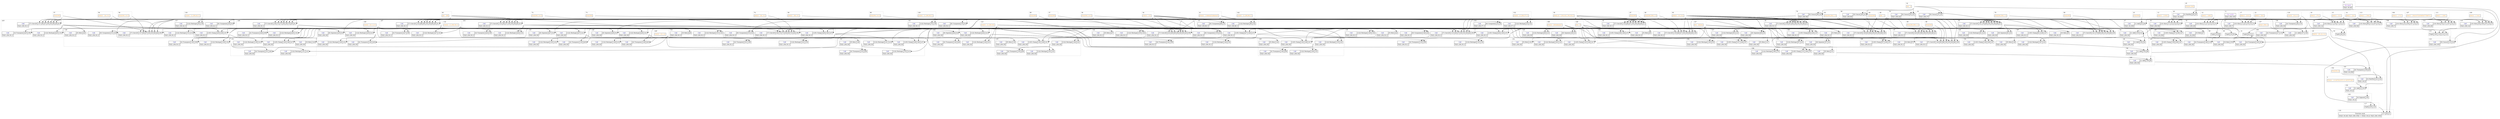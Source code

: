 digraph
{
    compound = true

    subgraph "cluster 2"
    {
        label = 2
        labeljust = l
        style = dotted

        "2dummy" [ height = 0, label = "", style = invis, width = 0 ]
        "\"0\"" [ label = <<table border="0" cellborder="1" cellpadding="4" cellspacing="0"><tr><td><font color="darkorange">f32[2] : {-0.04762167f,-0.13678734f}</font></td></tr></table>>, shape = plain ]
    }

    subgraph "cluster 11"
    {
        label = 11
        labeljust = l
        style = dotted

        "11dummy" [ height = 0, label = "", style = invis, width = 0 ]
        "\"1\"" [ label = <<table border="0" cellborder="1" cellpadding="4" cellspacing="0"><tr><td><font color="blueviolet">Var cache</font></td></tr><tr><td>f32[1,256,105]</td></tr></table>>, shape = plain ]
    }

    subgraph "cluster 12"
    {
        label = 12
        labeljust = l
        style = dotted

        "12dummy" [ height = 0, label = "", style = invis, width = 0 ]
        "\"2\"" [ label = <<table border="0" cellborder="1" cellpadding="4" cellspacing="0"><tr><td><font color="darkorange">i64[1] : {49L}</font></td></tr></table>>, shape = plain ]
    }

    subgraph "cluster 13"
    {
        label = 13
        labeljust = l
        style = dotted

        "13dummy" [ height = 0, label = "", style = invis, width = 0 ]
        "\"3\"" [ label = <<table border="0" cellborder="1" cellpadding="4" cellspacing="0"><tr><td><font color="darkorange">i64[1] : {105L}</font></td></tr></table>>, shape = plain ]
    }

    subgraph "cluster 14"
    {
        label = 14
        labeljust = l
        style = dotted

        "14dummy" [ height = 0, label = "", style = invis, width = 0 ]
        "\"4\"" [ label = <<table border="0" cellborder="1" cellpadding="4" cellspacing="0"><tr><td><font color="darkorange">i64[1] : {2L}</font></td></tr></table>>, shape = plain ]
    }

    subgraph "cluster 15"
    {
        label = 15
        labeljust = l
        style = dotted

        "15dummy" [ height = 0, label = "", style = invis, width = 0 ]
        "\"5\"" [ label = <<table border="0" cellborder="1" cellpadding="4" cellspacing="0"><tr><td><font color="darkorange">i64[1] : {1L}</font></td></tr></table>>, shape = plain ]
    }

    subgraph "cluster 16"
    {
        label = 16
        labeljust = l
        style = dotted

        "16dummy" [ height = 0, label = "", style = invis, width = 0 ]
        "\"6\"" [ label = <<table border="0" cellborder="1" cellpadding="4" cellspacing="0"><tr><td><font color="darkblue">Call</font></td><td port="P0">(10) Slice</td><td port="P1">11</td><td port="P2">12</td><td port="P3">13</td><td port="P4">14</td><td port="P5">15</td></tr><tr><td>f32[1,256,56]</td></tr></table>>, shape = plain ]
    }

    subgraph "cluster 17"
    {
        label = 17
        labeljust = l
        style = dotted

        "17dummy" [ height = 0, label = "", style = invis, width = 0 ]
        "\"7\"" [ label = <<table border="0" cellborder="1" cellpadding="4" cellspacing="0"><tr><td><font color="darkorange">i64[1] : {21L}</font></td></tr></table>>, shape = plain ]
    }

    subgraph "cluster 18"
    {
        label = 18
        labeljust = l
        style = dotted

        "18dummy" [ height = 0, label = "", style = invis, width = 0 ]
        "\"8\"" [ label = <<table border="0" cellborder="1" cellpadding="4" cellspacing="0"><tr><td><font color="darkblue">Call</font></td><td port="P0">(10) Slice</td><td port="P1">11</td><td port="P2">17</td><td port="P3">12</td><td port="P4">14</td><td port="P5">15</td></tr><tr><td>f32[1,256,28]</td></tr></table>>, shape = plain ]
    }

    subgraph "cluster 19"
    {
        label = 19
        labeljust = l
        style = dotted

        "19dummy" [ height = 0, label = "", style = invis, width = 0 ]
        "\"9\"" [ label = <<table border="0" cellborder="1" cellpadding="4" cellspacing="0"><tr><td><font color="darkorange">i64[1] : {7L}</font></td></tr></table>>, shape = plain ]
    }

    subgraph "cluster 20"
    {
        label = 20
        labeljust = l
        style = dotted

        "20dummy" [ height = 0, label = "", style = invis, width = 0 ]
        "\"10\"" [ label = <<table border="0" cellborder="1" cellpadding="4" cellspacing="0"><tr><td><font color="darkblue">Call</font></td><td port="P0">(10) Slice</td><td port="P1">11</td><td port="P2">19</td><td port="P3">17</td><td port="P4">14</td><td port="P5">15</td></tr><tr><td>f32[1,256,14]</td></tr></table>>, shape = plain ]
    }

    subgraph "cluster 21"
    {
        label = 21
        labeljust = l
        style = dotted

        "21dummy" [ height = 0, label = "", style = invis, width = 0 ]
        "\"11\"" [ label = <<table border="0" cellborder="1" cellpadding="4" cellspacing="0"><tr><td><font color="darkorange">i64[1] : {0L}</font></td></tr></table>>, shape = plain ]
    }

    subgraph "cluster 22"
    {
        label = 22
        labeljust = l
        style = dotted

        "22dummy" [ height = 0, label = "", style = invis, width = 0 ]
        "\"12\"" [ label = <<table border="0" cellborder="1" cellpadding="4" cellspacing="0"><tr><td><font color="darkblue">Call</font></td><td port="P0">(10) Slice</td><td port="P1">11</td><td port="P2">21</td><td port="P3">19</td><td port="P4">14</td><td port="P5">15</td></tr><tr><td>f32[1,256,7]</td></tr></table>>, shape = plain ]
    }

    subgraph "cluster 23"
    {
        label = 23
        labeljust = l
        style = dotted

        "23dummy" [ height = 0, label = "", style = invis, width = 0 ]
        "\"13\"" [ label = <<table border="0" cellborder="1" cellpadding="4" cellspacing="0"><tr><td><font color="darkorange">f32[256]</font></td></tr></table>>, shape = plain ]
    }

    subgraph "cluster 24"
    {
        label = 24
        labeljust = l
        style = dotted

        "24dummy" [ height = 0, label = "", style = invis, width = 0 ]
        "\"14\"" [ label = <<table border="0" cellborder="1" cellpadding="4" cellspacing="0"><tr><td><font color="blueviolet">Var input</font></td></tr><tr><td>f32[1,30,40]</td></tr></table>>, shape = plain ]
    }

    subgraph "cluster 25"
    {
        label = 25
        labeljust = l
        style = dotted

        "25dummy" [ height = 0, label = "", style = invis, width = 0 ]
        "\"15\"" [ label = <<table border="0" cellborder="1" cellpadding="4" cellspacing="0"><tr><td><font color="darkorange">f32[40,256]</font></td></tr></table>>, shape = plain ]
    }

    subgraph "cluster 26"
    {
        label = 26
        labeljust = l
        style = dotted

        "26dummy" [ height = 0, label = "", style = invis, width = 0 ]
        "\"16\"" [ label = <<table border="0" cellborder="1" cellpadding="4" cellspacing="0"><tr><td><font color="darkblue">Call</font></td><td port="P0">(3) MatMul</td><td port="P1">24</td><td port="P2">25</td></tr><tr><td>f32[1,30,256]</td></tr></table>>, shape = plain ]
    }

    subgraph "cluster 27"
    {
        label = 27
        labeljust = l
        style = dotted

        "27dummy" [ height = 0, label = "", style = invis, width = 0 ]
        "\"17\"" [ label = <<table border="0" cellborder="1" cellpadding="4" cellspacing="0"><tr><td><font color="darkblue">Call</font></td><td port="P0">(1) Add</td><td port="P1">23</td><td port="P2">26</td></tr><tr><td>f32[1,30,256]</td></tr></table>>, shape = plain ]
    }

    subgraph "cluster 29"
    {
        label = 29
        labeljust = l
        style = dotted

        "29dummy" [ height = 0, label = "", style = invis, width = 0 ]
        "\"18\"" [ label = <<table border="0" cellborder="1" cellpadding="4" cellspacing="0"><tr><td><font color="darkorange">i64[3] : {0L,2L,1L}</font></td></tr></table>>, shape = plain ]
    }

    subgraph "cluster 31"
    {
        label = 31
        labeljust = l
        style = dotted

        "31dummy" [ height = 0, label = "", style = invis, width = 0 ]
        "\"19\"" [ label = <<table border="0" cellborder="1" cellpadding="4" cellspacing="0"><tr><td><font>Tuple</font></td><td port="P0">22</td><td port="P1">121</td></tr></table>>, shape = plain ]
    }

    subgraph "cluster 32"
    {
        label = 32
        labeljust = l
        style = dotted

        "32dummy" [ height = 0, label = "", style = invis, width = 0 ]
        "\"20\"" [ label = <<table border="0" cellborder="1" cellpadding="4" cellspacing="0"><tr><td><font color="darkorange">i64 : 2</font></td></tr></table>>, shape = plain ]
    }

    subgraph "cluster 33"
    {
        label = 33
        labeljust = l
        style = dotted

        "33dummy" [ height = 0, label = "", style = invis, width = 0 ]
        "\"21\"" [ label = <<table border="0" cellborder="1" cellpadding="4" cellspacing="0"><tr><td><font color="darkblue">Call</font></td><td port="P0">(9) Concat</td><td port="P1">31</td><td port="P2">32</td></tr><tr><td>f32[1,256,37]</td></tr></table>>, shape = plain ]
    }

    subgraph "cluster 34"
    {
        label = 34
        labeljust = l
        style = dotted

        "34dummy" [ height = 0, label = "", style = invis, width = 0 ]
        "\"22\"" [ label = <<table border="0" cellborder="1" cellpadding="4" cellspacing="0"><tr><td><font color="darkorange">i32[1] : {3}</font></td></tr></table>>, shape = plain ]
    }

    subgraph "cluster 36"
    {
        label = 36
        labeljust = l
        style = dotted

        "36dummy" [ height = 0, label = "", style = invis, width = 0 ]
        "\"23\"" [ label = <<table border="0" cellborder="1" cellpadding="4" cellspacing="0"><tr><td><font color="darkorange">f32[256,1,8,1]</font></td></tr></table>>, shape = plain ]
    }

    subgraph "cluster 37"
    {
        label = 37
        labeljust = l
        style = dotted

        "37dummy" [ height = 0, label = "", style = invis, width = 0 ]
        "\"24\"" [ label = <<table border="0" cellborder="1" cellpadding="4" cellspacing="0"><tr><td><font color="darkorange">f32[256]</font></td></tr></table>>, shape = plain ]
    }

    subgraph "cluster 38"
    {
        label = 38
        labeljust = l
        style = dotted

        "38dummy" [ height = 0, label = "", style = invis, width = 0 ]
        "\"25\"" [ label = <<table border="0" cellborder="1" cellpadding="4" cellspacing="0"><tr><td><font color="darkorange">i64[2] : {1L,1L}</font></td></tr></table>>, shape = plain ]
    }

    subgraph "cluster 39"
    {
        label = 39
        labeljust = l
        style = dotted

        "39dummy" [ height = 0, label = "", style = invis, width = 0 ]
        "\"26\"" [ label = <<table border="0" cellborder="1" cellpadding="4" cellspacing="0"><tr><td><font color="darkorange">i64[2,2] : {{0L,0L},{0L,0L}}</font></td></tr></table>>, shape = plain ]
    }

    subgraph "cluster 40"
    {
        label = 40
        labeljust = l
        style = dotted

        "40dummy" [ height = 0, label = "", style = invis, width = 0 ]
        "\"27\"" [ label = <<table border="0" cellborder="1" cellpadding="4" cellspacing="0"><tr><td><font color="darkorange">i64 : 256</font></td></tr></table>>, shape = plain ]
    }

    subgraph "cluster 41"
    {
        label = 41
        labeljust = l
        style = dotted

        "41dummy" [ height = 0, label = "", style = invis, width = 0 ]
        "\"28\"" [ label = <<table border="0" cellborder="1" cellpadding="4" cellspacing="0"><tr><td><font color="darkorange">f32[2] : {-Infinityf,Infinityf}</font></td></tr></table>>, shape = plain ]
    }

    subgraph "cluster 46"
    {
        label = 46
        labeljust = l
        style = dotted

        "46dummy" [ height = 0, label = "", style = invis, width = 0 ]
        "\"29\"" [ label = <<table border="0" cellborder="1" cellpadding="4" cellspacing="0"><tr><td><font color="darkorange">f32[256,256,1,1]</font></td></tr></table>>, shape = plain ]
    }

    subgraph "cluster 47"
    {
        label = 47
        labeljust = l
        style = dotted

        "47dummy" [ height = 0, label = "", style = invis, width = 0 ]
        "\"30\"" [ label = <<table border="0" cellborder="1" cellpadding="4" cellspacing="0"><tr><td><font color="darkorange">f32[256]</font></td></tr></table>>, shape = plain ]
    }

    subgraph "cluster 48"
    {
        label = 48
        labeljust = l
        style = dotted

        "48dummy" [ height = 0, label = "", style = invis, width = 0 ]
        "\"31\"" [ label = <<table border="0" cellborder="1" cellpadding="4" cellspacing="0"><tr><td><font color="darkorange">i64 : 1</font></td></tr></table>>, shape = plain ]
    }

    subgraph "cluster 49"
    {
        label = 49
        labeljust = l
        style = dotted

        "49dummy" [ height = 0, label = "", style = invis, width = 0 ]
        "\"32\"" [ label = <<table border="0" cellborder="1" cellpadding="4" cellspacing="0"><tr><td><font color="darkblue">Call</font></td><td port="P0">(7) Conv2D</td><td port="P1">135</td><td port="P2">46</td><td port="P3">47</td><td port="P4">38</td><td port="P5">39</td><td port="P6">38</td><td port="P7">48</td><td port="P8">41</td></tr><tr><td>f32[1,256,30,1]</td></tr></table>>, shape = plain ]
    }

    subgraph "cluster 52"
    {
        label = 52
        labeljust = l
        style = dotted

        "52dummy" [ height = 0, label = "", style = invis, width = 0 ]
        "\"33\"" [ label = <<table border="0" cellborder="1" cellpadding="4" cellspacing="0"><tr><td><font color="darkblue">Call</font></td><td port="P0">(1) Add</td><td port="P1">150</td><td port="P2">121</td></tr><tr><td>f32[1,256,30]</td></tr></table>>, shape = plain ]
    }

    subgraph "cluster 53"
    {
        label = 53
        labeljust = l
        style = dotted

        "53dummy" [ height = 0, label = "", style = invis, width = 0 ]
        "\"34\"" [ label = <<table border="0" cellborder="1" cellpadding="4" cellspacing="0"><tr><td><font>Tuple</font></td><td port="P0">20</td><td port="P1">52</td></tr></table>>, shape = plain ]
    }

    subgraph "cluster 54"
    {
        label = 54
        labeljust = l
        style = dotted

        "54dummy" [ height = 0, label = "", style = invis, width = 0 ]
        "\"35\"" [ label = <<table border="0" cellborder="1" cellpadding="4" cellspacing="0"><tr><td><font color="darkblue">Call</font></td><td port="P0">(9) Concat</td><td port="P1">53</td><td port="P2">32</td></tr><tr><td>f32[1,256,44]</td></tr></table>>, shape = plain ]
    }

    subgraph "cluster 56"
    {
        label = 56
        labeljust = l
        style = dotted

        "56dummy" [ height = 0, label = "", style = invis, width = 0 ]
        "\"36\"" [ label = <<table border="0" cellborder="1" cellpadding="4" cellspacing="0"><tr><td><font color="darkorange">f32[256,1,8,1]</font></td></tr></table>>, shape = plain ]
    }

    subgraph "cluster 57"
    {
        label = 57
        labeljust = l
        style = dotted

        "57dummy" [ height = 0, label = "", style = invis, width = 0 ]
        "\"37\"" [ label = <<table border="0" cellborder="1" cellpadding="4" cellspacing="0"><tr><td><font color="darkorange">f32[256]</font></td></tr></table>>, shape = plain ]
    }

    subgraph "cluster 58"
    {
        label = 58
        labeljust = l
        style = dotted

        "58dummy" [ height = 0, label = "", style = invis, width = 0 ]
        "\"38\"" [ label = <<table border="0" cellborder="1" cellpadding="4" cellspacing="0"><tr><td><font color="darkorange">i64[2] : {2L,1L}</font></td></tr></table>>, shape = plain ]
    }

    subgraph "cluster 63"
    {
        label = 63
        labeljust = l
        style = dotted

        "63dummy" [ height = 0, label = "", style = invis, width = 0 ]
        "\"39\"" [ label = <<table border="0" cellborder="1" cellpadding="4" cellspacing="0"><tr><td><font color="darkorange">f32[256,256,1,1]</font></td></tr></table>>, shape = plain ]
    }

    subgraph "cluster 64"
    {
        label = 64
        labeljust = l
        style = dotted

        "64dummy" [ height = 0, label = "", style = invis, width = 0 ]
        "\"40\"" [ label = <<table border="0" cellborder="1" cellpadding="4" cellspacing="0"><tr><td><font color="darkorange">f32[256]</font></td></tr></table>>, shape = plain ]
    }

    subgraph "cluster 65"
    {
        label = 65
        labeljust = l
        style = dotted

        "65dummy" [ height = 0, label = "", style = invis, width = 0 ]
        "\"41\"" [ label = <<table border="0" cellborder="1" cellpadding="4" cellspacing="0"><tr><td><font color="darkblue">Call</font></td><td port="P0">(7) Conv2D</td><td port="P1">138</td><td port="P2">63</td><td port="P3">64</td><td port="P4">38</td><td port="P5">39</td><td port="P6">38</td><td port="P7">48</td><td port="P8">41</td></tr><tr><td>f32[1,256,30,1]</td></tr></table>>, shape = plain ]
    }

    subgraph "cluster 68"
    {
        label = 68
        labeljust = l
        style = dotted

        "68dummy" [ height = 0, label = "", style = invis, width = 0 ]
        "\"42\"" [ label = <<table border="0" cellborder="1" cellpadding="4" cellspacing="0"><tr><td><font color="darkblue">Call</font></td><td port="P0">(1) Add</td><td port="P1">152</td><td port="P2">52</td></tr><tr><td>f32[1,256,30]</td></tr></table>>, shape = plain ]
    }

    subgraph "cluster 69"
    {
        label = 69
        labeljust = l
        style = dotted

        "69dummy" [ height = 0, label = "", style = invis, width = 0 ]
        "\"43\"" [ label = <<table border="0" cellborder="1" cellpadding="4" cellspacing="0"><tr><td><font>Tuple</font></td><td port="P0">18</td><td port="P1">68</td></tr></table>>, shape = plain ]
    }

    subgraph "cluster 70"
    {
        label = 70
        labeljust = l
        style = dotted

        "70dummy" [ height = 0, label = "", style = invis, width = 0 ]
        "\"44\"" [ label = <<table border="0" cellborder="1" cellpadding="4" cellspacing="0"><tr><td><font color="darkblue">Call</font></td><td port="P0">(9) Concat</td><td port="P1">69</td><td port="P2">32</td></tr><tr><td>f32[1,256,58]</td></tr></table>>, shape = plain ]
    }

    subgraph "cluster 72"
    {
        label = 72
        labeljust = l
        style = dotted

        "72dummy" [ height = 0, label = "", style = invis, width = 0 ]
        "\"45\"" [ label = <<table border="0" cellborder="1" cellpadding="4" cellspacing="0"><tr><td><font color="darkorange">f32[256,1,8,1]</font></td></tr></table>>, shape = plain ]
    }

    subgraph "cluster 73"
    {
        label = 73
        labeljust = l
        style = dotted

        "73dummy" [ height = 0, label = "", style = invis, width = 0 ]
        "\"46\"" [ label = <<table border="0" cellborder="1" cellpadding="4" cellspacing="0"><tr><td><font color="darkorange">f32[256]</font></td></tr></table>>, shape = plain ]
    }

    subgraph "cluster 74"
    {
        label = 74
        labeljust = l
        style = dotted

        "74dummy" [ height = 0, label = "", style = invis, width = 0 ]
        "\"47\"" [ label = <<table border="0" cellborder="1" cellpadding="4" cellspacing="0"><tr><td><font color="darkorange">i64[2] : {4L,1L}</font></td></tr></table>>, shape = plain ]
    }

    subgraph "cluster 79"
    {
        label = 79
        labeljust = l
        style = dotted

        "79dummy" [ height = 0, label = "", style = invis, width = 0 ]
        "\"48\"" [ label = <<table border="0" cellborder="1" cellpadding="4" cellspacing="0"><tr><td><font color="darkorange">f32[256,256,1,1]</font></td></tr></table>>, shape = plain ]
    }

    subgraph "cluster 80"
    {
        label = 80
        labeljust = l
        style = dotted

        "80dummy" [ height = 0, label = "", style = invis, width = 0 ]
        "\"49\"" [ label = <<table border="0" cellborder="1" cellpadding="4" cellspacing="0"><tr><td><font color="darkorange">f32[256]</font></td></tr></table>>, shape = plain ]
    }

    subgraph "cluster 81"
    {
        label = 81
        labeljust = l
        style = dotted

        "81dummy" [ height = 0, label = "", style = invis, width = 0 ]
        "\"50\"" [ label = <<table border="0" cellborder="1" cellpadding="4" cellspacing="0"><tr><td><font color="darkblue">Call</font></td><td port="P0">(7) Conv2D</td><td port="P1">141</td><td port="P2">79</td><td port="P3">80</td><td port="P4">38</td><td port="P5">39</td><td port="P6">38</td><td port="P7">48</td><td port="P8">41</td></tr><tr><td>f32[1,256,30,1]</td></tr></table>>, shape = plain ]
    }

    subgraph "cluster 84"
    {
        label = 84
        labeljust = l
        style = dotted

        "84dummy" [ height = 0, label = "", style = invis, width = 0 ]
        "\"51\"" [ label = <<table border="0" cellborder="1" cellpadding="4" cellspacing="0"><tr><td><font color="darkblue">Call</font></td><td port="P0">(1) Add</td><td port="P1">154</td><td port="P2">68</td></tr><tr><td>f32[1,256,30]</td></tr></table>>, shape = plain ]
    }

    subgraph "cluster 85"
    {
        label = 85
        labeljust = l
        style = dotted

        "85dummy" [ height = 0, label = "", style = invis, width = 0 ]
        "\"52\"" [ label = <<table border="0" cellborder="1" cellpadding="4" cellspacing="0"><tr><td><font>Tuple</font></td><td port="P0">16</td><td port="P1">84</td></tr></table>>, shape = plain ]
    }

    subgraph "cluster 86"
    {
        label = 86
        labeljust = l
        style = dotted

        "86dummy" [ height = 0, label = "", style = invis, width = 0 ]
        "\"53\"" [ label = <<table border="0" cellborder="1" cellpadding="4" cellspacing="0"><tr><td><font color="darkblue">Call</font></td><td port="P0">(9) Concat</td><td port="P1">85</td><td port="P2">32</td></tr><tr><td>f32[1,256,86]</td></tr></table>>, shape = plain ]
    }

    subgraph "cluster 88"
    {
        label = 88
        labeljust = l
        style = dotted

        "88dummy" [ height = 0, label = "", style = invis, width = 0 ]
        "\"54\"" [ label = <<table border="0" cellborder="1" cellpadding="4" cellspacing="0"><tr><td><font color="darkorange">f32[256,1,8,1]</font></td></tr></table>>, shape = plain ]
    }

    subgraph "cluster 89"
    {
        label = 89
        labeljust = l
        style = dotted

        "89dummy" [ height = 0, label = "", style = invis, width = 0 ]
        "\"55\"" [ label = <<table border="0" cellborder="1" cellpadding="4" cellspacing="0"><tr><td><font color="darkorange">f32[256]</font></td></tr></table>>, shape = plain ]
    }

    subgraph "cluster 90"
    {
        label = 90
        labeljust = l
        style = dotted

        "90dummy" [ height = 0, label = "", style = invis, width = 0 ]
        "\"56\"" [ label = <<table border="0" cellborder="1" cellpadding="4" cellspacing="0"><tr><td><font color="darkorange">i64[2] : {8L,1L}</font></td></tr></table>>, shape = plain ]
    }

    subgraph "cluster 95"
    {
        label = 95
        labeljust = l
        style = dotted

        "95dummy" [ height = 0, label = "", style = invis, width = 0 ]
        "\"57\"" [ label = <<table border="0" cellborder="1" cellpadding="4" cellspacing="0"><tr><td><font color="darkorange">f32[256,256,1,1]</font></td></tr></table>>, shape = plain ]
    }

    subgraph "cluster 96"
    {
        label = 96
        labeljust = l
        style = dotted

        "96dummy" [ height = 0, label = "", style = invis, width = 0 ]
        "\"58\"" [ label = <<table border="0" cellborder="1" cellpadding="4" cellspacing="0"><tr><td><font color="darkorange">f32[256]</font></td></tr></table>>, shape = plain ]
    }

    subgraph "cluster 97"
    {
        label = 97
        labeljust = l
        style = dotted

        "97dummy" [ height = 0, label = "", style = invis, width = 0 ]
        "\"59\"" [ label = <<table border="0" cellborder="1" cellpadding="4" cellspacing="0"><tr><td><font color="darkblue">Call</font></td><td port="P0">(7) Conv2D</td><td port="P1">144</td><td port="P2">95</td><td port="P3">96</td><td port="P4">38</td><td port="P5">39</td><td port="P6">38</td><td port="P7">48</td><td port="P8">41</td></tr><tr><td>f32[1,256,30,1]</td></tr></table>>, shape = plain ]
    }

    subgraph "cluster 100"
    {
        label = 100
        labeljust = l
        style = dotted

        "100dummy" [ height = 0, label = "", style = invis, width = 0 ]
        "\"60\"" [ label = <<table border="0" cellborder="1" cellpadding="4" cellspacing="0"><tr><td><font color="darkblue">Call</font></td><td port="P0">(1) Add</td><td port="P1">156</td><td port="P2">84</td></tr><tr><td>f32[1,256,30]</td></tr></table>>, shape = plain ]
    }

    subgraph "cluster 101"
    {
        label = 101
        labeljust = l
        style = dotted

        "101dummy" [ height = 0, label = "", style = invis, width = 0 ]
        "\"61\"" [ label = <<table border="0" cellborder="1" cellpadding="4" cellspacing="0"><tr><td><font color="darkblue">Call</font></td><td port="P0">(4) Transpose</td><td port="P1">100</td><td port="P2">29</td></tr><tr><td>f32[1,30,256]</td></tr></table>>, shape = plain ]
    }

    subgraph "cluster 102"
    {
        label = 102
        labeljust = l
        style = dotted

        "102dummy" [ height = 0, label = "", style = invis, width = 0 ]
        "\"62\"" [ label = <<table border="0" cellborder="1" cellpadding="4" cellspacing="0"><tr><td><font color="darkorange">f32[256,2]</font></td></tr></table>>, shape = plain ]
    }

    subgraph "cluster 103"
    {
        label = 103
        labeljust = l
        style = dotted

        "103dummy" [ height = 0, label = "", style = invis, width = 0 ]
        "\"63\"" [ label = <<table border="0" cellborder="1" cellpadding="4" cellspacing="0"><tr><td><font color="darkblue">Call</font></td><td port="P0">(3) MatMul</td><td port="P1">101</td><td port="P2">102</td></tr><tr><td>f32[1,30,2]</td></tr></table>>, shape = plain ]
    }

    subgraph "cluster 104"
    {
        label = 104
        labeljust = l
        style = dotted

        "104dummy" [ height = 0, label = "", style = invis, width = 0 ]
        "\"64\"" [ label = <<table border="0" cellborder="1" cellpadding="4" cellspacing="0"><tr><td><font color="darkblue">Call</font></td><td port="P0">(1) Add</td><td port="P1">2</td><td port="P2">103</td></tr><tr><td>f32[1,30,2]</td></tr></table>>, shape = plain ]
    }

    subgraph "cluster 105"
    {
        label = 105
        labeljust = l
        style = dotted

        "105dummy" [ height = 0, label = "", style = invis, width = 0 ]
        "\"65\"" [ label = <<table border="0" cellborder="1" cellpadding="4" cellspacing="0"><tr><td><font color="darkblue">Call</font></td><td port="P0">(0) Sigmoid</td><td port="P1">104</td></tr><tr><td>f32[1,30,2]</td></tr></table>>, shape = plain ]
    }

    subgraph "cluster 106"
    {
        label = 106
        labeljust = l
        style = dotted

        "106dummy" [ height = 0, label = "", style = invis, width = 0 ]
        "\"66\"" [ label = <<table border="0" cellborder="1" cellpadding="4" cellspacing="0"><tr><td><font color="darkorange">i64[1] : {-7L}</font></td></tr></table>>, shape = plain ]
    }

    subgraph "cluster 107"
    {
        label = 107
        labeljust = l
        style = dotted

        "107dummy" [ height = 0, label = "", style = invis, width = 0 ]
        "\"67\"" [ label = <<table border="0" cellborder="1" cellpadding="4" cellspacing="0"><tr><td><font color="darkorange">i64[1] : {9223372036854775807L}</font></td></tr></table>>, shape = plain ]
    }

    subgraph "cluster 108"
    {
        label = 108
        labeljust = l
        style = dotted

        "108dummy" [ height = 0, label = "", style = invis, width = 0 ]
        "\"68\"" [ label = <<table border="0" cellborder="1" cellpadding="4" cellspacing="0"><tr><td><font color="darkblue">Call</font></td><td port="P0">(10) Slice</td><td port="P1">33</td><td port="P2">106</td><td port="P3">107</td><td port="P4">14</td><td port="P5">15</td></tr><tr><td>f32[1,256,7]</td></tr></table>>, shape = plain ]
    }

    subgraph "cluster 109"
    {
        label = 109
        labeljust = l
        style = dotted

        "109dummy" [ height = 0, label = "", style = invis, width = 0 ]
        "\"69\"" [ label = <<table border="0" cellborder="1" cellpadding="4" cellspacing="0"><tr><td><font color="darkorange">i64[1] : {-14L}</font></td></tr></table>>, shape = plain ]
    }

    subgraph "cluster 110"
    {
        label = 110
        labeljust = l
        style = dotted

        "110dummy" [ height = 0, label = "", style = invis, width = 0 ]
        "\"70\"" [ label = <<table border="0" cellborder="1" cellpadding="4" cellspacing="0"><tr><td><font color="darkblue">Call</font></td><td port="P0">(10) Slice</td><td port="P1">54</td><td port="P2">109</td><td port="P3">107</td><td port="P4">14</td><td port="P5">15</td></tr><tr><td>f32[1,256,14]</td></tr></table>>, shape = plain ]
    }

    subgraph "cluster 111"
    {
        label = 111
        labeljust = l
        style = dotted

        "111dummy" [ height = 0, label = "", style = invis, width = 0 ]
        "\"71\"" [ label = <<table border="0" cellborder="1" cellpadding="4" cellspacing="0"><tr><td><font color="darkorange">i64[1] : {-28L}</font></td></tr></table>>, shape = plain ]
    }

    subgraph "cluster 112"
    {
        label = 112
        labeljust = l
        style = dotted

        "112dummy" [ height = 0, label = "", style = invis, width = 0 ]
        "\"72\"" [ label = <<table border="0" cellborder="1" cellpadding="4" cellspacing="0"><tr><td><font color="darkblue">Call</font></td><td port="P0">(10) Slice</td><td port="P1">70</td><td port="P2">111</td><td port="P3">107</td><td port="P4">14</td><td port="P5">15</td></tr><tr><td>f32[1,256,28]</td></tr></table>>, shape = plain ]
    }

    subgraph "cluster 113"
    {
        label = 113
        labeljust = l
        style = dotted

        "113dummy" [ height = 0, label = "", style = invis, width = 0 ]
        "\"73\"" [ label = <<table border="0" cellborder="1" cellpadding="4" cellspacing="0"><tr><td><font color="darkorange">i64[1] : {-56L}</font></td></tr></table>>, shape = plain ]
    }

    subgraph "cluster 114"
    {
        label = 114
        labeljust = l
        style = dotted

        "114dummy" [ height = 0, label = "", style = invis, width = 0 ]
        "\"74\"" [ label = <<table border="0" cellborder="1" cellpadding="4" cellspacing="0"><tr><td><font color="darkblue">Call</font></td><td port="P0">(10) Slice</td><td port="P1">86</td><td port="P2">113</td><td port="P3">107</td><td port="P4">14</td><td port="P5">15</td></tr><tr><td>f32[1,256,56]</td></tr></table>>, shape = plain ]
    }

    subgraph "cluster 115"
    {
        label = 115
        labeljust = l
        style = dotted

        "115dummy" [ height = 0, label = "", style = invis, width = 0 ]
        "\"75\"" [ label = <<table border="0" cellborder="1" cellpadding="4" cellspacing="0"><tr><td><font>Tuple</font></td><td port="P0">108</td><td port="P1">110</td><td port="P2">112</td><td port="P3">114</td></tr></table>>, shape = plain ]
    }

    subgraph "cluster 116"
    {
        label = 116
        labeljust = l
        style = dotted

        "116dummy" [ height = 0, label = "", style = invis, width = 0 ]
        "\"76\"" [ label = <<table border="0" cellborder="1" cellpadding="4" cellspacing="0"><tr><td><font color="darkblue">Call</font></td><td port="P0">(9) Concat</td><td port="P1">115</td><td port="P2">32</td></tr><tr><td>f32[1,256,105]</td></tr></table>>, shape = plain ]
    }

    subgraph "cluster 117"
    {
        label = 117
        labeljust = l
        style = dotted

        "117dummy" [ height = 0, label = "", style = invis, width = 0 ]
        "\"77\"" [ label = <<table border="0" cellborder="1" cellpadding="4" cellspacing="0"><tr><td><font>Tuple</font></td><td port="P0">105</td><td port="P1">116</td></tr></table>>, shape = plain ]
    }

    subgraph "cluster 118"
    {
        label = 118
        labeljust = l
        style = dotted

        "118dummy" [ height = 0, label = "", style = invis, width = 0 ]
        "\"78\"" [ label = <<table border="0" cellborder="1" cellpadding="4" cellspacing="0"><tr><td><font>Function main</font></td><td port="P0">117</td><td port="P1">24</td><td port="P2">11</td></tr><tr><td>(f32[1,30,40], f32[1,256,105]) -&gt; (f32[1,30,2], f32[1,256,105])</td></tr></table>>, shape = plain ]
    }

    subgraph "cluster 119"
    {
        label = 119
        labeljust = l
        style = dotted

        "119dummy" [ height = 0, label = "", style = invis, width = 0 ]
        "\"79\"" [ label = <<table border="0" cellborder="1" cellpadding="4" cellspacing="0"><tr><td><font color="darkorange">i32[3] : {0,2,1}</font></td></tr></table>>, shape = plain ]
    }

    subgraph "cluster 121"
    {
        label = 121
        labeljust = l
        style = dotted

        "121dummy" [ height = 0, label = "", style = invis, width = 0 ]
        "\"80\"" [ label = <<table border="0" cellborder="1" cellpadding="4" cellspacing="0"><tr><td><font color="darkblue">Call</font></td><td port="P0">(4) Transpose</td><td port="P1">148</td><td port="P2">29</td></tr><tr><td>f32[1,256,30]</td></tr></table>>, shape = plain ]
        "\"81\"" [ label = <<table border="0" cellborder="1" cellpadding="4" cellspacing="0"><tr><td><font color="darkblue">Call</font></td><td port="P0">(5) Relu</td><td port="P1">159</td></tr><tr><td>f32[1,256,30]</td></tr></table>>, shape = plain ]
        "\"82\"" [ label = <<table border="0" cellborder="1" cellpadding="4" cellspacing="0"><tr><td><font color="darkblue">Call</font></td><td port="P0">(4) Transpose</td><td port="P1">148</td><td port="P2">119</td></tr><tr><td>f32[1,256,30]</td></tr></table>>, shape = plain ]
        "\"83\"" [ label = <<table border="0" cellborder="1" cellpadding="4" cellspacing="0"><tr><td><font color="darkblue">Call</font></td><td port="P0">(145) Clamp</td><td port="P1">159</td><td port="P2">146</td><td port="P3">147</td></tr><tr><td>f32[1,256,30]</td></tr></table>>, shape = plain ]
    }

    subgraph "cluster 123"
    {
        label = 123
        labeljust = l
        style = dotted

        "123dummy" [ height = 0, label = "", style = invis, width = 0 ]
        "\"84\"" [ label = <<table border="0" cellborder="1" cellpadding="4" cellspacing="0"><tr><td><font color="darkorange">i32[3] : {1,256,30}</font></td></tr></table>>, shape = plain ]
    }

    subgraph "cluster 124"
    {
        label = 124
        labeljust = l
        style = dotted

        "124dummy" [ height = 0, label = "", style = invis, width = 0 ]
        "\"85\"" [ label = <<table border="0" cellborder="1" cellpadding="4" cellspacing="0"><tr><td><font color="darkblue">Call</font></td><td port="P0">(6) Squeeze</td><td port="P1">224</td><td port="P2">34</td></tr><tr><td>f32[1,256,30]</td></tr></table>>, shape = plain ]
        "\"86\"" [ label = <<table border="0" cellborder="1" cellpadding="4" cellspacing="0"><tr><td><font color="darkblue">Call</font></td><td port="P0">(122) Reshape</td><td port="P1">224</td><td port="P2">123</td></tr><tr><td>f32[1,256,30]</td></tr></table>>, shape = plain ]
        "\"87\"" [ label = <<table border="0" cellborder="1" cellpadding="4" cellspacing="0"><tr><td><font color="darkblue">Call</font></td><td port="P0">(4) Transpose</td><td port="P1">124</td><td port="P2">228</td></tr><tr><td>f32[1,256,30]</td></tr></table>>, shape = plain ]
        "\"88\"" [ label = <<table border="0" cellborder="1" cellpadding="4" cellspacing="0"><tr><td><font color="darkblue">Call</font></td><td port="P0">(122) Reshape</td><td port="P1">124</td><td port="P2">123</td></tr><tr><td>f32[1,256,30]</td></tr></table>>, shape = plain ]
    }

    subgraph "cluster 125"
    {
        label = 125
        labeljust = l
        style = dotted

        "125dummy" [ height = 0, label = "", style = invis, width = 0 ]
        "\"89\"" [ label = <<table border="0" cellborder="1" cellpadding="4" cellspacing="0"><tr><td><font color="darkblue">Call</font></td><td port="P0">(122) Reshape</td><td port="P1">49</td><td port="P2">123</td></tr><tr><td>f32[1,256,30]</td></tr></table>>, shape = plain ]
        "\"90\"" [ label = <<table border="0" cellborder="1" cellpadding="4" cellspacing="0"><tr><td><font color="darkblue">Call</font></td><td port="P0">(6) Squeeze</td><td port="P1">49</td><td port="P2">34</td></tr><tr><td>f32[1,256,30]</td></tr></table>>, shape = plain ]
    }

    subgraph "cluster 126"
    {
        label = 126
        labeljust = l
        style = dotted

        "126dummy" [ height = 0, label = "", style = invis, width = 0 ]
        "\"91\"" [ label = <<table border="0" cellborder="1" cellpadding="4" cellspacing="0"><tr><td><font color="darkblue">Call</font></td><td port="P0">(6) Squeeze</td><td port="P1">225</td><td port="P2">34</td></tr><tr><td>f32[1,256,30]</td></tr></table>>, shape = plain ]
        "\"92\"" [ label = <<table border="0" cellborder="1" cellpadding="4" cellspacing="0"><tr><td><font color="darkblue">Call</font></td><td port="P0">(122) Reshape</td><td port="P1">225</td><td port="P2">123</td></tr><tr><td>f32[1,256,30]</td></tr></table>>, shape = plain ]
        "\"93\"" [ label = <<table border="0" cellborder="1" cellpadding="4" cellspacing="0"><tr><td><font color="darkblue">Call</font></td><td port="P0">(4) Transpose</td><td port="P1">126</td><td port="P2">228</td></tr><tr><td>f32[1,256,30]</td></tr></table>>, shape = plain ]
        "\"94\"" [ label = <<table border="0" cellborder="1" cellpadding="4" cellspacing="0"><tr><td><font color="darkblue">Call</font></td><td port="P0">(122) Reshape</td><td port="P1">126</td><td port="P2">123</td></tr><tr><td>f32[1,256,30]</td></tr></table>>, shape = plain ]
    }

    subgraph "cluster 127"
    {
        label = 127
        labeljust = l
        style = dotted

        "127dummy" [ height = 0, label = "", style = invis, width = 0 ]
        "\"95\"" [ label = <<table border="0" cellborder="1" cellpadding="4" cellspacing="0"><tr><td><font color="darkblue">Call</font></td><td port="P0">(122) Reshape</td><td port="P1">65</td><td port="P2">123</td></tr><tr><td>f32[1,256,30]</td></tr></table>>, shape = plain ]
        "\"96\"" [ label = <<table border="0" cellborder="1" cellpadding="4" cellspacing="0"><tr><td><font color="darkblue">Call</font></td><td port="P0">(6) Squeeze</td><td port="P1">65</td><td port="P2">34</td></tr><tr><td>f32[1,256,30]</td></tr></table>>, shape = plain ]
    }

    subgraph "cluster 128"
    {
        label = 128
        labeljust = l
        style = dotted

        "128dummy" [ height = 0, label = "", style = invis, width = 0 ]
        "\"97\"" [ label = <<table border="0" cellborder="1" cellpadding="4" cellspacing="0"><tr><td><font color="darkblue">Call</font></td><td port="P0">(6) Squeeze</td><td port="P1">226</td><td port="P2">34</td></tr><tr><td>f32[1,256,30]</td></tr></table>>, shape = plain ]
        "\"98\"" [ label = <<table border="0" cellborder="1" cellpadding="4" cellspacing="0"><tr><td><font color="darkblue">Call</font></td><td port="P0">(122) Reshape</td><td port="P1">226</td><td port="P2">123</td></tr><tr><td>f32[1,256,30]</td></tr></table>>, shape = plain ]
        "\"99\"" [ label = <<table border="0" cellborder="1" cellpadding="4" cellspacing="0"><tr><td><font color="darkblue">Call</font></td><td port="P0">(4) Transpose</td><td port="P1">128</td><td port="P2">228</td></tr><tr><td>f32[1,256,30]</td></tr></table>>, shape = plain ]
        "\"100\"" [ label = <<table border="0" cellborder="1" cellpadding="4" cellspacing="0"><tr><td><font color="darkblue">Call</font></td><td port="P0">(122) Reshape</td><td port="P1">128</td><td port="P2">123</td></tr><tr><td>f32[1,256,30]</td></tr></table>>, shape = plain ]
    }

    subgraph "cluster 129"
    {
        label = 129
        labeljust = l
        style = dotted

        "129dummy" [ height = 0, label = "", style = invis, width = 0 ]
        "\"101\"" [ label = <<table border="0" cellborder="1" cellpadding="4" cellspacing="0"><tr><td><font color="darkblue">Call</font></td><td port="P0">(122) Reshape</td><td port="P1">81</td><td port="P2">123</td></tr><tr><td>f32[1,256,30]</td></tr></table>>, shape = plain ]
        "\"102\"" [ label = <<table border="0" cellborder="1" cellpadding="4" cellspacing="0"><tr><td><font color="darkblue">Call</font></td><td port="P0">(6) Squeeze</td><td port="P1">81</td><td port="P2">34</td></tr><tr><td>f32[1,256,30]</td></tr></table>>, shape = plain ]
    }

    subgraph "cluster 130"
    {
        label = 130
        labeljust = l
        style = dotted

        "130dummy" [ height = 0, label = "", style = invis, width = 0 ]
        "\"103\"" [ label = <<table border="0" cellborder="1" cellpadding="4" cellspacing="0"><tr><td><font color="darkblue">Call</font></td><td port="P0">(6) Squeeze</td><td port="P1">227</td><td port="P2">34</td></tr><tr><td>f32[1,256,30]</td></tr></table>>, shape = plain ]
        "\"104\"" [ label = <<table border="0" cellborder="1" cellpadding="4" cellspacing="0"><tr><td><font color="darkblue">Call</font></td><td port="P0">(122) Reshape</td><td port="P1">227</td><td port="P2">123</td></tr><tr><td>f32[1,256,30]</td></tr></table>>, shape = plain ]
        "\"105\"" [ label = <<table border="0" cellborder="1" cellpadding="4" cellspacing="0"><tr><td><font color="darkblue">Call</font></td><td port="P0">(4) Transpose</td><td port="P1">130</td><td port="P2">228</td></tr><tr><td>f32[1,256,30]</td></tr></table>>, shape = plain ]
        "\"106\"" [ label = <<table border="0" cellborder="1" cellpadding="4" cellspacing="0"><tr><td><font color="darkblue">Call</font></td><td port="P0">(122) Reshape</td><td port="P1">130</td><td port="P2">123</td></tr><tr><td>f32[1,256,30]</td></tr></table>>, shape = plain ]
    }

    subgraph "cluster 131"
    {
        label = 131
        labeljust = l
        style = dotted

        "131dummy" [ height = 0, label = "", style = invis, width = 0 ]
        "\"107\"" [ label = <<table border="0" cellborder="1" cellpadding="4" cellspacing="0"><tr><td><font color="darkblue">Call</font></td><td port="P0">(122) Reshape</td><td port="P1">97</td><td port="P2">123</td></tr><tr><td>f32[1,256,30]</td></tr></table>>, shape = plain ]
        "\"108\"" [ label = <<table border="0" cellborder="1" cellpadding="4" cellspacing="0"><tr><td><font color="darkblue">Call</font></td><td port="P0">(6) Squeeze</td><td port="P1">97</td><td port="P2">34</td></tr><tr><td>f32[1,256,30]</td></tr></table>>, shape = plain ]
    }

    subgraph "cluster 132"
    {
        label = 132
        labeljust = l
        style = dotted

        "132dummy" [ height = 0, label = "", style = invis, width = 0 ]
        "\"109\"" [ label = <<table border="0" cellborder="1" cellpadding="4" cellspacing="0"><tr><td><font color="darkorange">i32[4] : {1,256,37,1}</font></td></tr></table>>, shape = plain ]
    }

    subgraph "cluster 133"
    {
        label = 133
        labeljust = l
        style = dotted

        "133dummy" [ height = 0, label = "", style = invis, width = 0 ]
        "\"110\"" [ label = <<table border="0" cellborder="1" cellpadding="4" cellspacing="0"><tr><td><font color="darkblue">Call</font></td><td port="P0">(122) Reshape</td><td port="P1">33</td><td port="P2">132</td></tr><tr><td>f32[1,256,37,1]</td></tr></table>>, shape = plain ]
        "\"111\"" [ label = <<table border="0" cellborder="1" cellpadding="4" cellspacing="0"><tr><td><font color="darkblue">Call</font></td><td port="P0">(8) Unsqueeze</td><td port="P1">33</td><td port="P2">34</td></tr><tr><td>f32[1,256,37,1]</td></tr></table>>, shape = plain ]
    }

    subgraph "cluster 134"
    {
        label = 134
        labeljust = l
        style = dotted

        "134dummy" [ height = 0, label = "", style = invis, width = 0 ]
        "\"112\"" [ label = <<table border="0" cellborder="1" cellpadding="4" cellspacing="0"><tr><td><font color="darkorange">i32[4] : {1,256,30,1}</font></td></tr></table>>, shape = plain ]
    }

    subgraph "cluster 135"
    {
        label = 135
        labeljust = l
        style = dotted

        "135dummy" [ height = 0, label = "", style = invis, width = 0 ]
        "\"113\"" [ label = <<table border="0" cellborder="1" cellpadding="4" cellspacing="0"><tr><td><font color="darkblue">Call</font></td><td port="P0">(8) Unsqueeze</td><td port="P1">149</td><td port="P2">34</td></tr><tr><td>f32[1,256,30,1]</td></tr></table>>, shape = plain ]
        "\"114\"" [ label = <<table border="0" cellborder="1" cellpadding="4" cellspacing="0"><tr><td><font color="darkblue">Call</font></td><td port="P0">(122) Reshape</td><td port="P1">149</td><td port="P2">134</td></tr><tr><td>f32[1,256,30,1]</td></tr></table>>, shape = plain ]
        "\"115\"" [ label = <<table border="0" cellborder="1" cellpadding="4" cellspacing="0"><tr><td><font color="darkblue">Call</font></td><td port="P0">(7) Conv2D</td><td port="P1">133</td><td port="P2">36</td><td port="P3">37</td><td port="P4">38</td><td port="P5">39</td><td port="P6">38</td><td port="P7">40</td><td port="P8">190</td></tr><tr><td>f32[1,256,30,1]</td></tr></table>>, shape = plain ]
        "\"116\"" [ label = <<table border="0" cellborder="1" cellpadding="4" cellspacing="0"><tr><td><font color="darkblue">Call</font></td><td port="P0">(122) Reshape</td><td port="P1">135</td><td port="P2">134</td></tr><tr><td>f32[1,256,30,1]</td></tr></table>>, shape = plain ]
        "\"117\"" [ label = <<table border="0" cellborder="1" cellpadding="4" cellspacing="0"><tr><td><font color="darkblue">Call</font></td><td port="P0">(4) Transpose</td><td port="P1">135</td><td port="P2">199</td></tr><tr><td>f32[1,256,30,1]</td></tr></table>>, shape = plain ]
        "\"118\"" [ label = <<table border="0" cellborder="1" cellpadding="4" cellspacing="0"><tr><td><font color="darkblue">Call</font></td><td port="P0">(5) Relu</td><td port="P1">224</td></tr><tr><td>f32[1,256,30,1]</td></tr></table>>, shape = plain ]
        "\"119\"" [ label = <<table border="0" cellborder="1" cellpadding="4" cellspacing="0"><tr><td><font color="darkblue">Call</font></td><td port="P0">(145) Clamp</td><td port="P1">224</td><td port="P2">146</td><td port="P3">147</td></tr><tr><td>f32[1,256,30,1]</td></tr></table>>, shape = plain ]
    }

    subgraph "cluster 136"
    {
        label = 136
        labeljust = l
        style = dotted

        "136dummy" [ height = 0, label = "", style = invis, width = 0 ]
        "\"120\"" [ label = <<table border="0" cellborder="1" cellpadding="4" cellspacing="0"><tr><td><font color="darkorange">i32[4] : {1,256,44,1}</font></td></tr></table>>, shape = plain ]
    }

    subgraph "cluster 137"
    {
        label = 137
        labeljust = l
        style = dotted

        "137dummy" [ height = 0, label = "", style = invis, width = 0 ]
        "\"121\"" [ label = <<table border="0" cellborder="1" cellpadding="4" cellspacing="0"><tr><td><font color="darkblue">Call</font></td><td port="P0">(122) Reshape</td><td port="P1">54</td><td port="P2">136</td></tr><tr><td>f32[1,256,44,1]</td></tr></table>>, shape = plain ]
        "\"122\"" [ label = <<table border="0" cellborder="1" cellpadding="4" cellspacing="0"><tr><td><font color="darkblue">Call</font></td><td port="P0">(8) Unsqueeze</td><td port="P1">54</td><td port="P2">34</td></tr><tr><td>f32[1,256,44,1]</td></tr></table>>, shape = plain ]
    }

    subgraph "cluster 138"
    {
        label = 138
        labeljust = l
        style = dotted

        "138dummy" [ height = 0, label = "", style = invis, width = 0 ]
        "\"123\"" [ label = <<table border="0" cellborder="1" cellpadding="4" cellspacing="0"><tr><td><font color="darkblue">Call</font></td><td port="P0">(8) Unsqueeze</td><td port="P1">151</td><td port="P2">34</td></tr><tr><td>f32[1,256,30,1]</td></tr></table>>, shape = plain ]
        "\"124\"" [ label = <<table border="0" cellborder="1" cellpadding="4" cellspacing="0"><tr><td><font color="darkblue">Call</font></td><td port="P0">(122) Reshape</td><td port="P1">151</td><td port="P2">134</td></tr><tr><td>f32[1,256,30,1]</td></tr></table>>, shape = plain ]
        "\"125\"" [ label = <<table border="0" cellborder="1" cellpadding="4" cellspacing="0"><tr><td><font color="darkblue">Call</font></td><td port="P0">(7) Conv2D</td><td port="P1">137</td><td port="P2">56</td><td port="P3">57</td><td port="P4">38</td><td port="P5">39</td><td port="P6">58</td><td port="P7">40</td><td port="P8">190</td></tr><tr><td>f32[1,256,30,1]</td></tr></table>>, shape = plain ]
        "\"126\"" [ label = <<table border="0" cellborder="1" cellpadding="4" cellspacing="0"><tr><td><font color="darkblue">Call</font></td><td port="P0">(122) Reshape</td><td port="P1">138</td><td port="P2">134</td></tr><tr><td>f32[1,256,30,1]</td></tr></table>>, shape = plain ]
        "\"127\"" [ label = <<table border="0" cellborder="1" cellpadding="4" cellspacing="0"><tr><td><font color="darkblue">Call</font></td><td port="P0">(4) Transpose</td><td port="P1">138</td><td port="P2">199</td></tr><tr><td>f32[1,256,30,1]</td></tr></table>>, shape = plain ]
        "\"128\"" [ label = <<table border="0" cellborder="1" cellpadding="4" cellspacing="0"><tr><td><font color="darkblue">Call</font></td><td port="P0">(5) Relu</td><td port="P1">225</td></tr><tr><td>f32[1,256,30,1]</td></tr></table>>, shape = plain ]
        "\"129\"" [ label = <<table border="0" cellborder="1" cellpadding="4" cellspacing="0"><tr><td><font color="darkblue">Call</font></td><td port="P0">(145) Clamp</td><td port="P1">225</td><td port="P2">146</td><td port="P3">147</td></tr><tr><td>f32[1,256,30,1]</td></tr></table>>, shape = plain ]
    }

    subgraph "cluster 139"
    {
        label = 139
        labeljust = l
        style = dotted

        "139dummy" [ height = 0, label = "", style = invis, width = 0 ]
        "\"130\"" [ label = <<table border="0" cellborder="1" cellpadding="4" cellspacing="0"><tr><td><font color="darkorange">i32[4] : {1,256,58,1}</font></td></tr></table>>, shape = plain ]
    }

    subgraph "cluster 140"
    {
        label = 140
        labeljust = l
        style = dotted

        "140dummy" [ height = 0, label = "", style = invis, width = 0 ]
        "\"131\"" [ label = <<table border="0" cellborder="1" cellpadding="4" cellspacing="0"><tr><td><font color="darkblue">Call</font></td><td port="P0">(122) Reshape</td><td port="P1">70</td><td port="P2">139</td></tr><tr><td>f32[1,256,58,1]</td></tr></table>>, shape = plain ]
        "\"132\"" [ label = <<table border="0" cellborder="1" cellpadding="4" cellspacing="0"><tr><td><font color="darkblue">Call</font></td><td port="P0">(8) Unsqueeze</td><td port="P1">70</td><td port="P2">34</td></tr><tr><td>f32[1,256,58,1]</td></tr></table>>, shape = plain ]
    }

    subgraph "cluster 141"
    {
        label = 141
        labeljust = l
        style = dotted

        "141dummy" [ height = 0, label = "", style = invis, width = 0 ]
        "\"133\"" [ label = <<table border="0" cellborder="1" cellpadding="4" cellspacing="0"><tr><td><font color="darkblue">Call</font></td><td port="P0">(8) Unsqueeze</td><td port="P1">153</td><td port="P2">34</td></tr><tr><td>f32[1,256,30,1]</td></tr></table>>, shape = plain ]
        "\"134\"" [ label = <<table border="0" cellborder="1" cellpadding="4" cellspacing="0"><tr><td><font color="darkblue">Call</font></td><td port="P0">(122) Reshape</td><td port="P1">153</td><td port="P2">134</td></tr><tr><td>f32[1,256,30,1]</td></tr></table>>, shape = plain ]
        "\"135\"" [ label = <<table border="0" cellborder="1" cellpadding="4" cellspacing="0"><tr><td><font color="darkblue">Call</font></td><td port="P0">(7) Conv2D</td><td port="P1">140</td><td port="P2">72</td><td port="P3">73</td><td port="P4">38</td><td port="P5">39</td><td port="P6">74</td><td port="P7">40</td><td port="P8">190</td></tr><tr><td>f32[1,256,30,1]</td></tr></table>>, shape = plain ]
        "\"136\"" [ label = <<table border="0" cellborder="1" cellpadding="4" cellspacing="0"><tr><td><font color="darkblue">Call</font></td><td port="P0">(122) Reshape</td><td port="P1">141</td><td port="P2">134</td></tr><tr><td>f32[1,256,30,1]</td></tr></table>>, shape = plain ]
        "\"137\"" [ label = <<table border="0" cellborder="1" cellpadding="4" cellspacing="0"><tr><td><font color="darkblue">Call</font></td><td port="P0">(4) Transpose</td><td port="P1">141</td><td port="P2">199</td></tr><tr><td>f32[1,256,30,1]</td></tr></table>>, shape = plain ]
        "\"138\"" [ label = <<table border="0" cellborder="1" cellpadding="4" cellspacing="0"><tr><td><font color="darkblue">Call</font></td><td port="P0">(5) Relu</td><td port="P1">226</td></tr><tr><td>f32[1,256,30,1]</td></tr></table>>, shape = plain ]
        "\"139\"" [ label = <<table border="0" cellborder="1" cellpadding="4" cellspacing="0"><tr><td><font color="darkblue">Call</font></td><td port="P0">(145) Clamp</td><td port="P1">226</td><td port="P2">146</td><td port="P3">147</td></tr><tr><td>f32[1,256,30,1]</td></tr></table>>, shape = plain ]
    }

    subgraph "cluster 142"
    {
        label = 142
        labeljust = l
        style = dotted

        "142dummy" [ height = 0, label = "", style = invis, width = 0 ]
        "\"140\"" [ label = <<table border="0" cellborder="1" cellpadding="4" cellspacing="0"><tr><td><font color="darkorange">i32[4] : {1,256,86,1}</font></td></tr></table>>, shape = plain ]
    }

    subgraph "cluster 143"
    {
        label = 143
        labeljust = l
        style = dotted

        "143dummy" [ height = 0, label = "", style = invis, width = 0 ]
        "\"141\"" [ label = <<table border="0" cellborder="1" cellpadding="4" cellspacing="0"><tr><td><font color="darkblue">Call</font></td><td port="P0">(122) Reshape</td><td port="P1">86</td><td port="P2">142</td></tr><tr><td>f32[1,256,86,1]</td></tr></table>>, shape = plain ]
        "\"142\"" [ label = <<table border="0" cellborder="1" cellpadding="4" cellspacing="0"><tr><td><font color="darkblue">Call</font></td><td port="P0">(8) Unsqueeze</td><td port="P1">86</td><td port="P2">34</td></tr><tr><td>f32[1,256,86,1]</td></tr></table>>, shape = plain ]
    }

    subgraph "cluster 144"
    {
        label = 144
        labeljust = l
        style = dotted

        "144dummy" [ height = 0, label = "", style = invis, width = 0 ]
        "\"143\"" [ label = <<table border="0" cellborder="1" cellpadding="4" cellspacing="0"><tr><td><font color="darkblue">Call</font></td><td port="P0">(8) Unsqueeze</td><td port="P1">155</td><td port="P2">34</td></tr><tr><td>f32[1,256,30,1]</td></tr></table>>, shape = plain ]
        "\"144\"" [ label = <<table border="0" cellborder="1" cellpadding="4" cellspacing="0"><tr><td><font color="darkblue">Call</font></td><td port="P0">(122) Reshape</td><td port="P1">155</td><td port="P2">134</td></tr><tr><td>f32[1,256,30,1]</td></tr></table>>, shape = plain ]
        "\"145\"" [ label = <<table border="0" cellborder="1" cellpadding="4" cellspacing="0"><tr><td><font color="darkblue">Call</font></td><td port="P0">(7) Conv2D</td><td port="P1">143</td><td port="P2">88</td><td port="P3">89</td><td port="P4">38</td><td port="P5">39</td><td port="P6">90</td><td port="P7">40</td><td port="P8">190</td></tr><tr><td>f32[1,256,30,1]</td></tr></table>>, shape = plain ]
        "\"146\"" [ label = <<table border="0" cellborder="1" cellpadding="4" cellspacing="0"><tr><td><font color="darkblue">Call</font></td><td port="P0">(122) Reshape</td><td port="P1">144</td><td port="P2">134</td></tr><tr><td>f32[1,256,30,1]</td></tr></table>>, shape = plain ]
        "\"147\"" [ label = <<table border="0" cellborder="1" cellpadding="4" cellspacing="0"><tr><td><font color="darkblue">Call</font></td><td port="P0">(4) Transpose</td><td port="P1">144</td><td port="P2">199</td></tr><tr><td>f32[1,256,30,1]</td></tr></table>>, shape = plain ]
        "\"148\"" [ label = <<table border="0" cellborder="1" cellpadding="4" cellspacing="0"><tr><td><font color="darkblue">Call</font></td><td port="P0">(5) Relu</td><td port="P1">227</td></tr><tr><td>f32[1,256,30,1]</td></tr></table>>, shape = plain ]
        "\"149\"" [ label = <<table border="0" cellborder="1" cellpadding="4" cellspacing="0"><tr><td><font color="darkblue">Call</font></td><td port="P0">(145) Clamp</td><td port="P1">227</td><td port="P2">146</td><td port="P3">147</td></tr><tr><td>f32[1,256,30,1]</td></tr></table>>, shape = plain ]
    }

    subgraph "cluster 146"
    {
        label = 146
        labeljust = l
        style = dotted

        "146dummy" [ height = 0, label = "", style = invis, width = 0 ]
        "\"150\"" [ label = <<table border="0" cellborder="1" cellpadding="4" cellspacing="0"><tr><td><font color="darkorange">f32 : 0</font></td></tr></table>>, shape = plain ]
    }

    subgraph "cluster 147"
    {
        label = 147
        labeljust = l
        style = dotted

        "147dummy" [ height = 0, label = "", style = invis, width = 0 ]
        "\"151\"" [ label = <<table border="0" cellborder="1" cellpadding="4" cellspacing="0"><tr><td><font color="darkorange">f32 : Infinity</font></td></tr></table>>, shape = plain ]
    }

    subgraph "cluster 148"
    {
        label = 148
        labeljust = l
        style = dotted

        "148dummy" [ height = 0, label = "", style = invis, width = 0 ]
        "\"152\"" [ label = <<table border="0" cellborder="1" cellpadding="4" cellspacing="0"><tr><td><font color="darkblue">Call</font></td><td port="P0">(145) Clamp</td><td port="P1">27</td><td port="P2">146</td><td port="P3">147</td></tr><tr><td>f32[1,30,256]</td></tr></table>>, shape = plain ]
        "\"153\"" [ label = <<table border="0" cellborder="1" cellpadding="4" cellspacing="0"><tr><td><font color="darkblue">Call</font></td><td port="P0">(5) Relu</td><td port="P1">27</td></tr><tr><td>f32[1,30,256]</td></tr></table>>, shape = plain ]
    }

    subgraph "cluster 149"
    {
        label = 149
        labeljust = l
        style = dotted

        "149dummy" [ height = 0, label = "", style = invis, width = 0 ]
        "\"154\"" [ label = <<table border="0" cellborder="1" cellpadding="4" cellspacing="0"><tr><td><font color="darkblue">Call</font></td><td port="P0">(145) Clamp</td><td port="P1">124</td><td port="P2">146</td><td port="P3">147</td></tr><tr><td>f32[1,256,30]</td></tr></table>>, shape = plain ]
        "\"155\"" [ label = <<table border="0" cellborder="1" cellpadding="4" cellspacing="0"><tr><td><font color="darkblue">Call</font></td><td port="P0">(5) Relu</td><td port="P1">124</td></tr><tr><td>f32[1,256,30]</td></tr></table>>, shape = plain ]
        "\"156\"" [ label = <<table border="0" cellborder="1" cellpadding="4" cellspacing="0"><tr><td><font color="darkblue">Call</font></td><td port="P0">(122) Reshape</td><td port="P1">135</td><td port="P2">123</td></tr><tr><td>f32[1,256,30]</td></tr></table>>, shape = plain ]
        "\"157\"" [ label = <<table border="0" cellborder="1" cellpadding="4" cellspacing="0"><tr><td><font color="darkblue">Call</font></td><td port="P0">(122) Reshape</td><td port="P1">149</td><td port="P2">123</td></tr><tr><td>f32[1,256,30]</td></tr></table>>, shape = plain ]
        "\"158\"" [ label = <<table border="0" cellborder="1" cellpadding="4" cellspacing="0"><tr><td><font color="darkblue">Call</font></td><td port="P0">(4) Transpose</td><td port="P1">149</td><td port="P2">228</td></tr><tr><td>f32[1,256,30]</td></tr></table>>, shape = plain ]
    }

    subgraph "cluster 150"
    {
        label = 150
        labeljust = l
        style = dotted

        "150dummy" [ height = 0, label = "", style = invis, width = 0 ]
        "\"159\"" [ label = <<table border="0" cellborder="1" cellpadding="4" cellspacing="0"><tr><td><font color="darkblue">Call</font></td><td port="P0">(145) Clamp</td><td port="P1">125</td><td port="P2">146</td><td port="P3">147</td></tr><tr><td>f32[1,256,30]</td></tr></table>>, shape = plain ]
        "\"160\"" [ label = <<table border="0" cellborder="1" cellpadding="4" cellspacing="0"><tr><td><font color="darkblue">Call</font></td><td port="P0">(5) Relu</td><td port="P1">125</td></tr><tr><td>f32[1,256,30]</td></tr></table>>, shape = plain ]
        "\"161\"" [ label = <<table border="0" cellborder="1" cellpadding="4" cellspacing="0"><tr><td><font color="darkblue">Call</font></td><td port="P0">(122) Reshape</td><td port="P1">183</td><td port="P2">123</td></tr><tr><td>f32[1,256,30]</td></tr></table>>, shape = plain ]
    }

    subgraph "cluster 151"
    {
        label = 151
        labeljust = l
        style = dotted

        "151dummy" [ height = 0, label = "", style = invis, width = 0 ]
        "\"162\"" [ label = <<table border="0" cellborder="1" cellpadding="4" cellspacing="0"><tr><td><font color="darkblue">Call</font></td><td port="P0">(145) Clamp</td><td port="P1">126</td><td port="P2">146</td><td port="P3">147</td></tr><tr><td>f32[1,256,30]</td></tr></table>>, shape = plain ]
        "\"163\"" [ label = <<table border="0" cellborder="1" cellpadding="4" cellspacing="0"><tr><td><font color="darkblue">Call</font></td><td port="P0">(5) Relu</td><td port="P1">126</td></tr><tr><td>f32[1,256,30]</td></tr></table>>, shape = plain ]
        "\"164\"" [ label = <<table border="0" cellborder="1" cellpadding="4" cellspacing="0"><tr><td><font color="darkblue">Call</font></td><td port="P0">(122) Reshape</td><td port="P1">138</td><td port="P2">123</td></tr><tr><td>f32[1,256,30]</td></tr></table>>, shape = plain ]
        "\"165\"" [ label = <<table border="0" cellborder="1" cellpadding="4" cellspacing="0"><tr><td><font color="darkblue">Call</font></td><td port="P0">(122) Reshape</td><td port="P1">151</td><td port="P2">123</td></tr><tr><td>f32[1,256,30]</td></tr></table>>, shape = plain ]
        "\"166\"" [ label = <<table border="0" cellborder="1" cellpadding="4" cellspacing="0"><tr><td><font color="darkblue">Call</font></td><td port="P0">(4) Transpose</td><td port="P1">151</td><td port="P2">228</td></tr><tr><td>f32[1,256,30]</td></tr></table>>, shape = plain ]
    }

    subgraph "cluster 152"
    {
        label = 152
        labeljust = l
        style = dotted

        "152dummy" [ height = 0, label = "", style = invis, width = 0 ]
        "\"167\"" [ label = <<table border="0" cellborder="1" cellpadding="4" cellspacing="0"><tr><td><font color="darkblue">Call</font></td><td port="P0">(145) Clamp</td><td port="P1">127</td><td port="P2">146</td><td port="P3">147</td></tr><tr><td>f32[1,256,30]</td></tr></table>>, shape = plain ]
        "\"168\"" [ label = <<table border="0" cellborder="1" cellpadding="4" cellspacing="0"><tr><td><font color="darkblue">Call</font></td><td port="P0">(5) Relu</td><td port="P1">127</td></tr><tr><td>f32[1,256,30]</td></tr></table>>, shape = plain ]
        "\"169\"" [ label = <<table border="0" cellborder="1" cellpadding="4" cellspacing="0"><tr><td><font color="darkblue">Call</font></td><td port="P0">(122) Reshape</td><td port="P1">185</td><td port="P2">123</td></tr><tr><td>f32[1,256,30]</td></tr></table>>, shape = plain ]
    }

    subgraph "cluster 153"
    {
        label = 153
        labeljust = l
        style = dotted

        "153dummy" [ height = 0, label = "", style = invis, width = 0 ]
        "\"170\"" [ label = <<table border="0" cellborder="1" cellpadding="4" cellspacing="0"><tr><td><font color="darkblue">Call</font></td><td port="P0">(145) Clamp</td><td port="P1">128</td><td port="P2">146</td><td port="P3">147</td></tr><tr><td>f32[1,256,30]</td></tr></table>>, shape = plain ]
        "\"171\"" [ label = <<table border="0" cellborder="1" cellpadding="4" cellspacing="0"><tr><td><font color="darkblue">Call</font></td><td port="P0">(5) Relu</td><td port="P1">128</td></tr><tr><td>f32[1,256,30]</td></tr></table>>, shape = plain ]
        "\"172\"" [ label = <<table border="0" cellborder="1" cellpadding="4" cellspacing="0"><tr><td><font color="darkblue">Call</font></td><td port="P0">(122) Reshape</td><td port="P1">141</td><td port="P2">123</td></tr><tr><td>f32[1,256,30]</td></tr></table>>, shape = plain ]
        "\"173\"" [ label = <<table border="0" cellborder="1" cellpadding="4" cellspacing="0"><tr><td><font color="darkblue">Call</font></td><td port="P0">(122) Reshape</td><td port="P1">153</td><td port="P2">123</td></tr><tr><td>f32[1,256,30]</td></tr></table>>, shape = plain ]
        "\"174\"" [ label = <<table border="0" cellborder="1" cellpadding="4" cellspacing="0"><tr><td><font color="darkblue">Call</font></td><td port="P0">(4) Transpose</td><td port="P1">153</td><td port="P2">228</td></tr><tr><td>f32[1,256,30]</td></tr></table>>, shape = plain ]
    }

    subgraph "cluster 154"
    {
        label = 154
        labeljust = l
        style = dotted

        "154dummy" [ height = 0, label = "", style = invis, width = 0 ]
        "\"175\"" [ label = <<table border="0" cellborder="1" cellpadding="4" cellspacing="0"><tr><td><font color="darkblue">Call</font></td><td port="P0">(145) Clamp</td><td port="P1">129</td><td port="P2">146</td><td port="P3">147</td></tr><tr><td>f32[1,256,30]</td></tr></table>>, shape = plain ]
        "\"176\"" [ label = <<table border="0" cellborder="1" cellpadding="4" cellspacing="0"><tr><td><font color="darkblue">Call</font></td><td port="P0">(5) Relu</td><td port="P1">129</td></tr><tr><td>f32[1,256,30]</td></tr></table>>, shape = plain ]
        "\"177\"" [ label = <<table border="0" cellborder="1" cellpadding="4" cellspacing="0"><tr><td><font color="darkblue">Call</font></td><td port="P0">(122) Reshape</td><td port="P1">187</td><td port="P2">123</td></tr><tr><td>f32[1,256,30]</td></tr></table>>, shape = plain ]
    }

    subgraph "cluster 155"
    {
        label = 155
        labeljust = l
        style = dotted

        "155dummy" [ height = 0, label = "", style = invis, width = 0 ]
        "\"178\"" [ label = <<table border="0" cellborder="1" cellpadding="4" cellspacing="0"><tr><td><font color="darkblue">Call</font></td><td port="P0">(145) Clamp</td><td port="P1">130</td><td port="P2">146</td><td port="P3">147</td></tr><tr><td>f32[1,256,30]</td></tr></table>>, shape = plain ]
        "\"179\"" [ label = <<table border="0" cellborder="1" cellpadding="4" cellspacing="0"><tr><td><font color="darkblue">Call</font></td><td port="P0">(5) Relu</td><td port="P1">130</td></tr><tr><td>f32[1,256,30]</td></tr></table>>, shape = plain ]
        "\"180\"" [ label = <<table border="0" cellborder="1" cellpadding="4" cellspacing="0"><tr><td><font color="darkblue">Call</font></td><td port="P0">(122) Reshape</td><td port="P1">144</td><td port="P2">123</td></tr><tr><td>f32[1,256,30]</td></tr></table>>, shape = plain ]
        "\"181\"" [ label = <<table border="0" cellborder="1" cellpadding="4" cellspacing="0"><tr><td><font color="darkblue">Call</font></td><td port="P0">(122) Reshape</td><td port="P1">155</td><td port="P2">123</td></tr><tr><td>f32[1,256,30]</td></tr></table>>, shape = plain ]
        "\"182\"" [ label = <<table border="0" cellborder="1" cellpadding="4" cellspacing="0"><tr><td><font color="darkblue">Call</font></td><td port="P0">(4) Transpose</td><td port="P1">155</td><td port="P2">228</td></tr><tr><td>f32[1,256,30]</td></tr></table>>, shape = plain ]
    }

    subgraph "cluster 156"
    {
        label = 156
        labeljust = l
        style = dotted

        "156dummy" [ height = 0, label = "", style = invis, width = 0 ]
        "\"183\"" [ label = <<table border="0" cellborder="1" cellpadding="4" cellspacing="0"><tr><td><font color="darkblue">Call</font></td><td port="P0">(145) Clamp</td><td port="P1">131</td><td port="P2">146</td><td port="P3">147</td></tr><tr><td>f32[1,256,30]</td></tr></table>>, shape = plain ]
        "\"184\"" [ label = <<table border="0" cellborder="1" cellpadding="4" cellspacing="0"><tr><td><font color="darkblue">Call</font></td><td port="P0">(5) Relu</td><td port="P1">131</td></tr><tr><td>f32[1,256,30]</td></tr></table>>, shape = plain ]
        "\"185\"" [ label = <<table border="0" cellborder="1" cellpadding="4" cellspacing="0"><tr><td><font color="darkblue">Call</font></td><td port="P0">(122) Reshape</td><td port="P1">189</td><td port="P2">123</td></tr><tr><td>f32[1,256,30]</td></tr></table>>, shape = plain ]
    }

    subgraph "cluster 157"
    {
        label = 157
        labeljust = l
        style = dotted

        "157dummy" [ height = 0, label = "", style = invis, width = 0 ]
        "\"186\"" [ label = <<table border="0" cellborder="1" cellpadding="4" cellspacing="0"><tr><td><font color="darkorange">f32[1,256,1]</font></td></tr></table>>, shape = plain ]
    }

    subgraph "cluster 158"
    {
        label = 158
        labeljust = l
        style = dotted

        "158dummy" [ height = 0, label = "", style = invis, width = 0 ]
        "\"187\"" [ label = <<table border="0" cellborder="1" cellpadding="4" cellspacing="0"><tr><td><font color="darkblue">Call</font></td><td port="P0">(4) Transpose</td><td port="P1">26</td><td port="P2">119</td></tr><tr><td>f32[1,256,30]</td></tr></table>>, shape = plain ]
    }

    subgraph "cluster 159"
    {
        label = 159
        labeljust = l
        style = dotted

        "159dummy" [ height = 0, label = "", style = invis, width = 0 ]
        "\"188\"" [ label = <<table border="0" cellborder="1" cellpadding="4" cellspacing="0"><tr><td><font color="darkblue">Call</font></td><td port="P0">(1) Add</td><td port="P1">157</td><td port="P2">158</td></tr><tr><td>f32[1,256,30]</td></tr></table>>, shape = plain ]
        "\"189\"" [ label = <<table border="0" cellborder="1" cellpadding="4" cellspacing="0"><tr><td><font color="darkblue">Call</font></td><td port="P0">(4) Transpose</td><td port="P1">27</td><td port="P2">119</td></tr><tr><td>f32[1,256,30]</td></tr></table>>, shape = plain ]
    }

    subgraph "cluster 183"
    {
        label = 183
        labeljust = l
        style = dotted

        "183dummy" [ height = 0, label = "", style = invis, width = 0 ]
        "\"190\"" [ label = <<table border="0" cellborder="1" cellpadding="4" cellspacing="0"><tr><td><font color="darkblue">Call</font></td><td port="P0">(145) Clamp</td><td port="P1">49</td><td port="P2">146</td><td port="P3">147</td></tr><tr><td>f32[1,256,30,1]</td></tr></table>>, shape = plain ]
        "\"191\"" [ label = <<table border="0" cellborder="1" cellpadding="4" cellspacing="0"><tr><td><font color="darkblue">Call</font></td><td port="P0">(5) Relu</td><td port="P1">49</td></tr><tr><td>f32[1,256,30,1]</td></tr></table>>, shape = plain ]
        "\"192\"" [ label = <<table border="0" cellborder="1" cellpadding="4" cellspacing="0"><tr><td><font color="darkblue">Call</font></td><td port="P0">(7) Conv2D</td><td port="P1">135</td><td port="P2">46</td><td port="P3">47</td><td port="P4">38</td><td port="P5">39</td><td port="P6">38</td><td port="P7">48</td><td port="P8">190</td></tr><tr><td>f32[1,256,30,1]</td></tr></table>>, shape = plain ]
    }

    subgraph "cluster 185"
    {
        label = 185
        labeljust = l
        style = dotted

        "185dummy" [ height = 0, label = "", style = invis, width = 0 ]
        "\"193\"" [ label = <<table border="0" cellborder="1" cellpadding="4" cellspacing="0"><tr><td><font color="darkblue">Call</font></td><td port="P0">(145) Clamp</td><td port="P1">65</td><td port="P2">146</td><td port="P3">147</td></tr><tr><td>f32[1,256,30,1]</td></tr></table>>, shape = plain ]
        "\"194\"" [ label = <<table border="0" cellborder="1" cellpadding="4" cellspacing="0"><tr><td><font color="darkblue">Call</font></td><td port="P0">(5) Relu</td><td port="P1">65</td></tr><tr><td>f32[1,256,30,1]</td></tr></table>>, shape = plain ]
        "\"195\"" [ label = <<table border="0" cellborder="1" cellpadding="4" cellspacing="0"><tr><td><font color="darkblue">Call</font></td><td port="P0">(7) Conv2D</td><td port="P1">138</td><td port="P2">63</td><td port="P3">64</td><td port="P4">38</td><td port="P5">39</td><td port="P6">38</td><td port="P7">48</td><td port="P8">190</td></tr><tr><td>f32[1,256,30,1]</td></tr></table>>, shape = plain ]
    }

    subgraph "cluster 187"
    {
        label = 187
        labeljust = l
        style = dotted

        "187dummy" [ height = 0, label = "", style = invis, width = 0 ]
        "\"196\"" [ label = <<table border="0" cellborder="1" cellpadding="4" cellspacing="0"><tr><td><font color="darkblue">Call</font></td><td port="P0">(145) Clamp</td><td port="P1">81</td><td port="P2">146</td><td port="P3">147</td></tr><tr><td>f32[1,256,30,1]</td></tr></table>>, shape = plain ]
        "\"197\"" [ label = <<table border="0" cellborder="1" cellpadding="4" cellspacing="0"><tr><td><font color="darkblue">Call</font></td><td port="P0">(5) Relu</td><td port="P1">81</td></tr><tr><td>f32[1,256,30,1]</td></tr></table>>, shape = plain ]
        "\"198\"" [ label = <<table border="0" cellborder="1" cellpadding="4" cellspacing="0"><tr><td><font color="darkblue">Call</font></td><td port="P0">(7) Conv2D</td><td port="P1">141</td><td port="P2">79</td><td port="P3">80</td><td port="P4">38</td><td port="P5">39</td><td port="P6">38</td><td port="P7">48</td><td port="P8">190</td></tr><tr><td>f32[1,256,30,1]</td></tr></table>>, shape = plain ]
    }

    subgraph "cluster 189"
    {
        label = 189
        labeljust = l
        style = dotted

        "189dummy" [ height = 0, label = "", style = invis, width = 0 ]
        "\"199\"" [ label = <<table border="0" cellborder="1" cellpadding="4" cellspacing="0"><tr><td><font color="darkblue">Call</font></td><td port="P0">(145) Clamp</td><td port="P1">97</td><td port="P2">146</td><td port="P3">147</td></tr><tr><td>f32[1,256,30,1]</td></tr></table>>, shape = plain ]
        "\"200\"" [ label = <<table border="0" cellborder="1" cellpadding="4" cellspacing="0"><tr><td><font color="darkblue">Call</font></td><td port="P0">(5) Relu</td><td port="P1">97</td></tr><tr><td>f32[1,256,30,1]</td></tr></table>>, shape = plain ]
        "\"201\"" [ label = <<table border="0" cellborder="1" cellpadding="4" cellspacing="0"><tr><td><font color="darkblue">Call</font></td><td port="P0">(7) Conv2D</td><td port="P1">144</td><td port="P2">95</td><td port="P3">96</td><td port="P4">38</td><td port="P5">39</td><td port="P6">38</td><td port="P7">48</td><td port="P8">190</td></tr><tr><td>f32[1,256,30,1]</td></tr></table>>, shape = plain ]
    }

    subgraph "cluster 190"
    {
        label = 190
        labeljust = l
        style = dotted

        "190dummy" [ height = 0, label = "", style = invis, width = 0 ]
        "\"202\"" [ label = <<table border="0" cellborder="1" cellpadding="4" cellspacing="0"><tr><td><font color="darkorange">f32[2] : {0f,Infinityf}</font></td></tr></table>>, shape = plain ]
    }

    subgraph "cluster 199"
    {
        label = 199
        labeljust = l
        style = dotted

        "199dummy" [ height = 0, label = "", style = invis, width = 0 ]
        "\"203\"" [ label = <<table border="0" cellborder="1" cellpadding="4" cellspacing="0"><tr><td><font color="darkorange">i32[4] : {0,1,2,3}</font></td></tr></table>>, shape = plain ]
    }

    subgraph "cluster 224"
    {
        label = 224
        labeljust = l
        style = dotted

        "224dummy" [ height = 0, label = "", style = invis, width = 0 ]
        "\"204\"" [ label = <<table border="0" cellborder="1" cellpadding="4" cellspacing="0"><tr><td><font color="darkblue">Call</font></td><td port="P0">(122) Reshape</td><td port="P1">224</td><td port="P2">134</td></tr><tr><td>f32[1,256,30,1]</td></tr></table>>, shape = plain ]
        "\"205\"" [ label = <<table border="0" cellborder="1" cellpadding="4" cellspacing="0"><tr><td><font color="darkblue">Call</font></td><td port="P0">(7) Conv2D</td><td port="P1">133</td><td port="P2">36</td><td port="P3">37</td><td port="P4">38</td><td port="P5">39</td><td port="P6">38</td><td port="P7">40</td><td port="P8">41</td></tr><tr><td>f32[1,256,30,1]</td></tr></table>>, shape = plain ]
        "\"206\"" [ label = <<table border="0" cellborder="1" cellpadding="4" cellspacing="0"><tr><td><font color="darkblue">Call</font></td><td port="P0">(4) Transpose</td><td port="P1">224</td><td port="P2">199</td></tr><tr><td>f32[1,256,30,1]</td></tr></table>>, shape = plain ]
    }

    subgraph "cluster 225"
    {
        label = 225
        labeljust = l
        style = dotted

        "225dummy" [ height = 0, label = "", style = invis, width = 0 ]
        "\"207\"" [ label = <<table border="0" cellborder="1" cellpadding="4" cellspacing="0"><tr><td><font color="darkblue">Call</font></td><td port="P0">(122) Reshape</td><td port="P1">225</td><td port="P2">134</td></tr><tr><td>f32[1,256,30,1]</td></tr></table>>, shape = plain ]
        "\"208\"" [ label = <<table border="0" cellborder="1" cellpadding="4" cellspacing="0"><tr><td><font color="darkblue">Call</font></td><td port="P0">(7) Conv2D</td><td port="P1">137</td><td port="P2">56</td><td port="P3">57</td><td port="P4">38</td><td port="P5">39</td><td port="P6">58</td><td port="P7">40</td><td port="P8">41</td></tr><tr><td>f32[1,256,30,1]</td></tr></table>>, shape = plain ]
        "\"209\"" [ label = <<table border="0" cellborder="1" cellpadding="4" cellspacing="0"><tr><td><font color="darkblue">Call</font></td><td port="P0">(4) Transpose</td><td port="P1">225</td><td port="P2">199</td></tr><tr><td>f32[1,256,30,1]</td></tr></table>>, shape = plain ]
    }

    subgraph "cluster 226"
    {
        label = 226
        labeljust = l
        style = dotted

        "226dummy" [ height = 0, label = "", style = invis, width = 0 ]
        "\"210\"" [ label = <<table border="0" cellborder="1" cellpadding="4" cellspacing="0"><tr><td><font color="darkblue">Call</font></td><td port="P0">(122) Reshape</td><td port="P1">226</td><td port="P2">134</td></tr><tr><td>f32[1,256,30,1]</td></tr></table>>, shape = plain ]
        "\"211\"" [ label = <<table border="0" cellborder="1" cellpadding="4" cellspacing="0"><tr><td><font color="darkblue">Call</font></td><td port="P0">(7) Conv2D</td><td port="P1">140</td><td port="P2">72</td><td port="P3">73</td><td port="P4">38</td><td port="P5">39</td><td port="P6">74</td><td port="P7">40</td><td port="P8">41</td></tr><tr><td>f32[1,256,30,1]</td></tr></table>>, shape = plain ]
        "\"212\"" [ label = <<table border="0" cellborder="1" cellpadding="4" cellspacing="0"><tr><td><font color="darkblue">Call</font></td><td port="P0">(4) Transpose</td><td port="P1">226</td><td port="P2">199</td></tr><tr><td>f32[1,256,30,1]</td></tr></table>>, shape = plain ]
    }

    subgraph "cluster 227"
    {
        label = 227
        labeljust = l
        style = dotted

        "227dummy" [ height = 0, label = "", style = invis, width = 0 ]
        "\"213\"" [ label = <<table border="0" cellborder="1" cellpadding="4" cellspacing="0"><tr><td><font color="darkblue">Call</font></td><td port="P0">(122) Reshape</td><td port="P1">227</td><td port="P2">134</td></tr><tr><td>f32[1,256,30,1]</td></tr></table>>, shape = plain ]
        "\"214\"" [ label = <<table border="0" cellborder="1" cellpadding="4" cellspacing="0"><tr><td><font color="darkblue">Call</font></td><td port="P0">(7) Conv2D</td><td port="P1">143</td><td port="P2">88</td><td port="P3">89</td><td port="P4">38</td><td port="P5">39</td><td port="P6">90</td><td port="P7">40</td><td port="P8">41</td></tr><tr><td>f32[1,256,30,1]</td></tr></table>>, shape = plain ]
        "\"215\"" [ label = <<table border="0" cellborder="1" cellpadding="4" cellspacing="0"><tr><td><font color="darkblue">Call</font></td><td port="P0">(4) Transpose</td><td port="P1">227</td><td port="P2">199</td></tr><tr><td>f32[1,256,30,1]</td></tr></table>>, shape = plain ]
    }

    subgraph "cluster 228"
    {
        label = 228
        labeljust = l
        style = dotted

        "228dummy" [ height = 0, label = "", style = invis, width = 0 ]
        "\"216\"" [ label = <<table border="0" cellborder="1" cellpadding="4" cellspacing="0"><tr><td><font color="darkorange">i32[3] : {0,1,2}</font></td></tr></table>>, shape = plain ]
    }

    "11dummy" -> "\"6\"":P1 [ ltail = "cluster 11" ]
    "12dummy" -> "\"6\"":P2 [ ltail = "cluster 12" ]
    "13dummy" -> "\"6\"":P3 [ ltail = "cluster 13" ]
    "14dummy" -> "\"6\"":P4 [ ltail = "cluster 14" ]
    "15dummy" -> "\"6\"":P5 [ ltail = "cluster 15" ]
    "11dummy" -> "\"8\"":P1 [ ltail = "cluster 11" ]
    "17dummy" -> "\"8\"":P2 [ ltail = "cluster 17" ]
    "12dummy" -> "\"8\"":P3 [ ltail = "cluster 12" ]
    "14dummy" -> "\"8\"":P4 [ ltail = "cluster 14" ]
    "15dummy" -> "\"8\"":P5 [ ltail = "cluster 15" ]
    "11dummy" -> "\"10\"":P1 [ ltail = "cluster 11" ]
    "19dummy" -> "\"10\"":P2 [ ltail = "cluster 19" ]
    "17dummy" -> "\"10\"":P3 [ ltail = "cluster 17" ]
    "14dummy" -> "\"10\"":P4 [ ltail = "cluster 14" ]
    "15dummy" -> "\"10\"":P5 [ ltail = "cluster 15" ]
    "11dummy" -> "\"12\"":P1 [ ltail = "cluster 11" ]
    "21dummy" -> "\"12\"":P2 [ ltail = "cluster 21" ]
    "19dummy" -> "\"12\"":P3 [ ltail = "cluster 19" ]
    "14dummy" -> "\"12\"":P4 [ ltail = "cluster 14" ]
    "15dummy" -> "\"12\"":P5 [ ltail = "cluster 15" ]
    "24dummy" -> "\"16\"":P1 [ ltail = "cluster 24" ]
    "25dummy" -> "\"16\"":P2 [ ltail = "cluster 25" ]
    "23dummy" -> "\"17\"":P1 [ ltail = "cluster 23" ]
    "26dummy" -> "\"17\"":P2 [ ltail = "cluster 26" ]
    "22dummy" -> "\"19\"":P0 [ ltail = "cluster 22" ]
    "121dummy" -> "\"19\"":P1 [ ltail = "cluster 121" ]
    "31dummy" -> "\"21\"":P1 [ ltail = "cluster 31" ]
    "32dummy" -> "\"21\"":P2 [ ltail = "cluster 32" ]
    "135dummy" -> "\"32\"":P1 [ ltail = "cluster 135" ]
    "46dummy" -> "\"32\"":P2 [ ltail = "cluster 46" ]
    "47dummy" -> "\"32\"":P3 [ ltail = "cluster 47" ]
    "38dummy" -> "\"32\"":P4 [ ltail = "cluster 38" ]
    "39dummy" -> "\"32\"":P5 [ ltail = "cluster 39" ]
    "38dummy" -> "\"32\"":P6 [ ltail = "cluster 38" ]
    "48dummy" -> "\"32\"":P7 [ ltail = "cluster 48" ]
    "41dummy" -> "\"32\"":P8 [ ltail = "cluster 41" ]
    "150dummy" -> "\"33\"":P1 [ ltail = "cluster 150" ]
    "121dummy" -> "\"33\"":P2 [ ltail = "cluster 121" ]
    "20dummy" -> "\"34\"":P0 [ ltail = "cluster 20" ]
    "52dummy" -> "\"34\"":P1 [ ltail = "cluster 52" ]
    "53dummy" -> "\"35\"":P1 [ ltail = "cluster 53" ]
    "32dummy" -> "\"35\"":P2 [ ltail = "cluster 32" ]
    "138dummy" -> "\"41\"":P1 [ ltail = "cluster 138" ]
    "63dummy" -> "\"41\"":P2 [ ltail = "cluster 63" ]
    "64dummy" -> "\"41\"":P3 [ ltail = "cluster 64" ]
    "38dummy" -> "\"41\"":P4 [ ltail = "cluster 38" ]
    "39dummy" -> "\"41\"":P5 [ ltail = "cluster 39" ]
    "38dummy" -> "\"41\"":P6 [ ltail = "cluster 38" ]
    "48dummy" -> "\"41\"":P7 [ ltail = "cluster 48" ]
    "41dummy" -> "\"41\"":P8 [ ltail = "cluster 41" ]
    "152dummy" -> "\"42\"":P1 [ ltail = "cluster 152" ]
    "52dummy" -> "\"42\"":P2 [ ltail = "cluster 52" ]
    "18dummy" -> "\"43\"":P0 [ ltail = "cluster 18" ]
    "68dummy" -> "\"43\"":P1 [ ltail = "cluster 68" ]
    "69dummy" -> "\"44\"":P1 [ ltail = "cluster 69" ]
    "32dummy" -> "\"44\"":P2 [ ltail = "cluster 32" ]
    "141dummy" -> "\"50\"":P1 [ ltail = "cluster 141" ]
    "79dummy" -> "\"50\"":P2 [ ltail = "cluster 79" ]
    "80dummy" -> "\"50\"":P3 [ ltail = "cluster 80" ]
    "38dummy" -> "\"50\"":P4 [ ltail = "cluster 38" ]
    "39dummy" -> "\"50\"":P5 [ ltail = "cluster 39" ]
    "38dummy" -> "\"50\"":P6 [ ltail = "cluster 38" ]
    "48dummy" -> "\"50\"":P7 [ ltail = "cluster 48" ]
    "41dummy" -> "\"50\"":P8 [ ltail = "cluster 41" ]
    "154dummy" -> "\"51\"":P1 [ ltail = "cluster 154" ]
    "68dummy" -> "\"51\"":P2 [ ltail = "cluster 68" ]
    "16dummy" -> "\"52\"":P0 [ ltail = "cluster 16" ]
    "84dummy" -> "\"52\"":P1 [ ltail = "cluster 84" ]
    "85dummy" -> "\"53\"":P1 [ ltail = "cluster 85" ]
    "32dummy" -> "\"53\"":P2 [ ltail = "cluster 32" ]
    "144dummy" -> "\"59\"":P1 [ ltail = "cluster 144" ]
    "95dummy" -> "\"59\"":P2 [ ltail = "cluster 95" ]
    "96dummy" -> "\"59\"":P3 [ ltail = "cluster 96" ]
    "38dummy" -> "\"59\"":P4 [ ltail = "cluster 38" ]
    "39dummy" -> "\"59\"":P5 [ ltail = "cluster 39" ]
    "38dummy" -> "\"59\"":P6 [ ltail = "cluster 38" ]
    "48dummy" -> "\"59\"":P7 [ ltail = "cluster 48" ]
    "41dummy" -> "\"59\"":P8 [ ltail = "cluster 41" ]
    "156dummy" -> "\"60\"":P1 [ ltail = "cluster 156" ]
    "84dummy" -> "\"60\"":P2 [ ltail = "cluster 84" ]
    "100dummy" -> "\"61\"":P1 [ ltail = "cluster 100" ]
    "29dummy" -> "\"61\"":P2 [ ltail = "cluster 29" ]
    "101dummy" -> "\"63\"":P1 [ ltail = "cluster 101" ]
    "102dummy" -> "\"63\"":P2 [ ltail = "cluster 102" ]
    "2dummy" -> "\"64\"":P1 [ ltail = "cluster 2" ]
    "103dummy" -> "\"64\"":P2 [ ltail = "cluster 103" ]
    "104dummy" -> "\"65\"":P1 [ ltail = "cluster 104" ]
    "33dummy" -> "\"68\"":P1 [ ltail = "cluster 33" ]
    "106dummy" -> "\"68\"":P2 [ ltail = "cluster 106" ]
    "107dummy" -> "\"68\"":P3 [ ltail = "cluster 107" ]
    "14dummy" -> "\"68\"":P4 [ ltail = "cluster 14" ]
    "15dummy" -> "\"68\"":P5 [ ltail = "cluster 15" ]
    "54dummy" -> "\"70\"":P1 [ ltail = "cluster 54" ]
    "109dummy" -> "\"70\"":P2 [ ltail = "cluster 109" ]
    "107dummy" -> "\"70\"":P3 [ ltail = "cluster 107" ]
    "14dummy" -> "\"70\"":P4 [ ltail = "cluster 14" ]
    "15dummy" -> "\"70\"":P5 [ ltail = "cluster 15" ]
    "70dummy" -> "\"72\"":P1 [ ltail = "cluster 70" ]
    "111dummy" -> "\"72\"":P2 [ ltail = "cluster 111" ]
    "107dummy" -> "\"72\"":P3 [ ltail = "cluster 107" ]
    "14dummy" -> "\"72\"":P4 [ ltail = "cluster 14" ]
    "15dummy" -> "\"72\"":P5 [ ltail = "cluster 15" ]
    "86dummy" -> "\"74\"":P1 [ ltail = "cluster 86" ]
    "113dummy" -> "\"74\"":P2 [ ltail = "cluster 113" ]
    "107dummy" -> "\"74\"":P3 [ ltail = "cluster 107" ]
    "14dummy" -> "\"74\"":P4 [ ltail = "cluster 14" ]
    "15dummy" -> "\"74\"":P5 [ ltail = "cluster 15" ]
    "108dummy" -> "\"75\"":P0 [ ltail = "cluster 108" ]
    "110dummy" -> "\"75\"":P1 [ ltail = "cluster 110" ]
    "112dummy" -> "\"75\"":P2 [ ltail = "cluster 112" ]
    "114dummy" -> "\"75\"":P3 [ ltail = "cluster 114" ]
    "115dummy" -> "\"76\"":P1 [ ltail = "cluster 115" ]
    "32dummy" -> "\"76\"":P2 [ ltail = "cluster 32" ]
    "105dummy" -> "\"77\"":P0 [ ltail = "cluster 105" ]
    "116dummy" -> "\"77\"":P1 [ ltail = "cluster 116" ]
    "117dummy" -> "\"78\"":P0 [ ltail = "cluster 117" ]
    "24dummy" -> "\"78\"":P1 [ ltail = "cluster 24" ]
    "11dummy" -> "\"78\"":P2 [ ltail = "cluster 11" ]
    "148dummy" -> "\"80\"":P1 [ ltail = "cluster 148" ]
    "29dummy" -> "\"80\"":P2 [ ltail = "cluster 29" ]
    "159dummy" -> "\"81\"":P1 [ ltail = "cluster 159" ]
    "148dummy" -> "\"82\"":P1 [ ltail = "cluster 148" ]
    "119dummy" -> "\"82\"":P2 [ ltail = "cluster 119" ]
    "159dummy" -> "\"83\"":P1 [ ltail = "cluster 159" ]
    "146dummy" -> "\"83\"":P2 [ ltail = "cluster 146" ]
    "147dummy" -> "\"83\"":P3 [ ltail = "cluster 147" ]
    "224dummy" -> "\"85\"":P1 [ ltail = "cluster 224" ]
    "34dummy" -> "\"85\"":P2 [ ltail = "cluster 34" ]
    "224dummy" -> "\"86\"":P1 [ ltail = "cluster 224" ]
    "123dummy" -> "\"86\"":P2 [ ltail = "cluster 123" ]
    "124dummy" -> "\"87\"":P1 [ ltail = "cluster 124" ]
    "228dummy" -> "\"87\"":P2 [ ltail = "cluster 228" ]
    "124dummy" -> "\"88\"":P1 [ ltail = "cluster 124" ]
    "123dummy" -> "\"88\"":P2 [ ltail = "cluster 123" ]
    "49dummy" -> "\"89\"":P1 [ ltail = "cluster 49" ]
    "123dummy" -> "\"89\"":P2 [ ltail = "cluster 123" ]
    "49dummy" -> "\"90\"":P1 [ ltail = "cluster 49" ]
    "34dummy" -> "\"90\"":P2 [ ltail = "cluster 34" ]
    "225dummy" -> "\"91\"":P1 [ ltail = "cluster 225" ]
    "34dummy" -> "\"91\"":P2 [ ltail = "cluster 34" ]
    "225dummy" -> "\"92\"":P1 [ ltail = "cluster 225" ]
    "123dummy" -> "\"92\"":P2 [ ltail = "cluster 123" ]
    "126dummy" -> "\"93\"":P1 [ ltail = "cluster 126" ]
    "228dummy" -> "\"93\"":P2 [ ltail = "cluster 228" ]
    "126dummy" -> "\"94\"":P1 [ ltail = "cluster 126" ]
    "123dummy" -> "\"94\"":P2 [ ltail = "cluster 123" ]
    "65dummy" -> "\"95\"":P1 [ ltail = "cluster 65" ]
    "123dummy" -> "\"95\"":P2 [ ltail = "cluster 123" ]
    "65dummy" -> "\"96\"":P1 [ ltail = "cluster 65" ]
    "34dummy" -> "\"96\"":P2 [ ltail = "cluster 34" ]
    "226dummy" -> "\"97\"":P1 [ ltail = "cluster 226" ]
    "34dummy" -> "\"97\"":P2 [ ltail = "cluster 34" ]
    "226dummy" -> "\"98\"":P1 [ ltail = "cluster 226" ]
    "123dummy" -> "\"98\"":P2 [ ltail = "cluster 123" ]
    "128dummy" -> "\"99\"":P1 [ ltail = "cluster 128" ]
    "228dummy" -> "\"99\"":P2 [ ltail = "cluster 228" ]
    "128dummy" -> "\"100\"":P1 [ ltail = "cluster 128" ]
    "123dummy" -> "\"100\"":P2 [ ltail = "cluster 123" ]
    "81dummy" -> "\"101\"":P1 [ ltail = "cluster 81" ]
    "123dummy" -> "\"101\"":P2 [ ltail = "cluster 123" ]
    "81dummy" -> "\"102\"":P1 [ ltail = "cluster 81" ]
    "34dummy" -> "\"102\"":P2 [ ltail = "cluster 34" ]
    "227dummy" -> "\"103\"":P1 [ ltail = "cluster 227" ]
    "34dummy" -> "\"103\"":P2 [ ltail = "cluster 34" ]
    "227dummy" -> "\"104\"":P1 [ ltail = "cluster 227" ]
    "123dummy" -> "\"104\"":P2 [ ltail = "cluster 123" ]
    "130dummy" -> "\"105\"":P1 [ ltail = "cluster 130" ]
    "228dummy" -> "\"105\"":P2 [ ltail = "cluster 228" ]
    "130dummy" -> "\"106\"":P1 [ ltail = "cluster 130" ]
    "123dummy" -> "\"106\"":P2 [ ltail = "cluster 123" ]
    "97dummy" -> "\"107\"":P1 [ ltail = "cluster 97" ]
    "123dummy" -> "\"107\"":P2 [ ltail = "cluster 123" ]
    "97dummy" -> "\"108\"":P1 [ ltail = "cluster 97" ]
    "34dummy" -> "\"108\"":P2 [ ltail = "cluster 34" ]
    "33dummy" -> "\"110\"":P1 [ ltail = "cluster 33" ]
    "132dummy" -> "\"110\"":P2 [ ltail = "cluster 132" ]
    "33dummy" -> "\"111\"":P1 [ ltail = "cluster 33" ]
    "34dummy" -> "\"111\"":P2 [ ltail = "cluster 34" ]
    "149dummy" -> "\"113\"":P1 [ ltail = "cluster 149" ]
    "34dummy" -> "\"113\"":P2 [ ltail = "cluster 34" ]
    "149dummy" -> "\"114\"":P1 [ ltail = "cluster 149" ]
    "134dummy" -> "\"114\"":P2 [ ltail = "cluster 134" ]
    "133dummy" -> "\"115\"":P1 [ ltail = "cluster 133" ]
    "36dummy" -> "\"115\"":P2 [ ltail = "cluster 36" ]
    "37dummy" -> "\"115\"":P3 [ ltail = "cluster 37" ]
    "38dummy" -> "\"115\"":P4 [ ltail = "cluster 38" ]
    "39dummy" -> "\"115\"":P5 [ ltail = "cluster 39" ]
    "38dummy" -> "\"115\"":P6 [ ltail = "cluster 38" ]
    "40dummy" -> "\"115\"":P7 [ ltail = "cluster 40" ]
    "190dummy" -> "\"115\"":P8 [ ltail = "cluster 190" ]
    "135dummy" -> "\"116\"":P1 [ ltail = "cluster 135" ]
    "134dummy" -> "\"116\"":P2 [ ltail = "cluster 134" ]
    "135dummy" -> "\"117\"":P1 [ ltail = "cluster 135" ]
    "199dummy" -> "\"117\"":P2 [ ltail = "cluster 199" ]
    "224dummy" -> "\"118\"":P1 [ ltail = "cluster 224" ]
    "224dummy" -> "\"119\"":P1 [ ltail = "cluster 224" ]
    "146dummy" -> "\"119\"":P2 [ ltail = "cluster 146" ]
    "147dummy" -> "\"119\"":P3 [ ltail = "cluster 147" ]
    "54dummy" -> "\"121\"":P1 [ ltail = "cluster 54" ]
    "136dummy" -> "\"121\"":P2 [ ltail = "cluster 136" ]
    "54dummy" -> "\"122\"":P1 [ ltail = "cluster 54" ]
    "34dummy" -> "\"122\"":P2 [ ltail = "cluster 34" ]
    "151dummy" -> "\"123\"":P1 [ ltail = "cluster 151" ]
    "34dummy" -> "\"123\"":P2 [ ltail = "cluster 34" ]
    "151dummy" -> "\"124\"":P1 [ ltail = "cluster 151" ]
    "134dummy" -> "\"124\"":P2 [ ltail = "cluster 134" ]
    "137dummy" -> "\"125\"":P1 [ ltail = "cluster 137" ]
    "56dummy" -> "\"125\"":P2 [ ltail = "cluster 56" ]
    "57dummy" -> "\"125\"":P3 [ ltail = "cluster 57" ]
    "38dummy" -> "\"125\"":P4 [ ltail = "cluster 38" ]
    "39dummy" -> "\"125\"":P5 [ ltail = "cluster 39" ]
    "58dummy" -> "\"125\"":P6 [ ltail = "cluster 58" ]
    "40dummy" -> "\"125\"":P7 [ ltail = "cluster 40" ]
    "190dummy" -> "\"125\"":P8 [ ltail = "cluster 190" ]
    "138dummy" -> "\"126\"":P1 [ ltail = "cluster 138" ]
    "134dummy" -> "\"126\"":P2 [ ltail = "cluster 134" ]
    "138dummy" -> "\"127\"":P1 [ ltail = "cluster 138" ]
    "199dummy" -> "\"127\"":P2 [ ltail = "cluster 199" ]
    "225dummy" -> "\"128\"":P1 [ ltail = "cluster 225" ]
    "225dummy" -> "\"129\"":P1 [ ltail = "cluster 225" ]
    "146dummy" -> "\"129\"":P2 [ ltail = "cluster 146" ]
    "147dummy" -> "\"129\"":P3 [ ltail = "cluster 147" ]
    "70dummy" -> "\"131\"":P1 [ ltail = "cluster 70" ]
    "139dummy" -> "\"131\"":P2 [ ltail = "cluster 139" ]
    "70dummy" -> "\"132\"":P1 [ ltail = "cluster 70" ]
    "34dummy" -> "\"132\"":P2 [ ltail = "cluster 34" ]
    "153dummy" -> "\"133\"":P1 [ ltail = "cluster 153" ]
    "34dummy" -> "\"133\"":P2 [ ltail = "cluster 34" ]
    "153dummy" -> "\"134\"":P1 [ ltail = "cluster 153" ]
    "134dummy" -> "\"134\"":P2 [ ltail = "cluster 134" ]
    "140dummy" -> "\"135\"":P1 [ ltail = "cluster 140" ]
    "72dummy" -> "\"135\"":P2 [ ltail = "cluster 72" ]
    "73dummy" -> "\"135\"":P3 [ ltail = "cluster 73" ]
    "38dummy" -> "\"135\"":P4 [ ltail = "cluster 38" ]
    "39dummy" -> "\"135\"":P5 [ ltail = "cluster 39" ]
    "74dummy" -> "\"135\"":P6 [ ltail = "cluster 74" ]
    "40dummy" -> "\"135\"":P7 [ ltail = "cluster 40" ]
    "190dummy" -> "\"135\"":P8 [ ltail = "cluster 190" ]
    "141dummy" -> "\"136\"":P1 [ ltail = "cluster 141" ]
    "134dummy" -> "\"136\"":P2 [ ltail = "cluster 134" ]
    "141dummy" -> "\"137\"":P1 [ ltail = "cluster 141" ]
    "199dummy" -> "\"137\"":P2 [ ltail = "cluster 199" ]
    "226dummy" -> "\"138\"":P1 [ ltail = "cluster 226" ]
    "226dummy" -> "\"139\"":P1 [ ltail = "cluster 226" ]
    "146dummy" -> "\"139\"":P2 [ ltail = "cluster 146" ]
    "147dummy" -> "\"139\"":P3 [ ltail = "cluster 147" ]
    "86dummy" -> "\"141\"":P1 [ ltail = "cluster 86" ]
    "142dummy" -> "\"141\"":P2 [ ltail = "cluster 142" ]
    "86dummy" -> "\"142\"":P1 [ ltail = "cluster 86" ]
    "34dummy" -> "\"142\"":P2 [ ltail = "cluster 34" ]
    "155dummy" -> "\"143\"":P1 [ ltail = "cluster 155" ]
    "34dummy" -> "\"143\"":P2 [ ltail = "cluster 34" ]
    "155dummy" -> "\"144\"":P1 [ ltail = "cluster 155" ]
    "134dummy" -> "\"144\"":P2 [ ltail = "cluster 134" ]
    "143dummy" -> "\"145\"":P1 [ ltail = "cluster 143" ]
    "88dummy" -> "\"145\"":P2 [ ltail = "cluster 88" ]
    "89dummy" -> "\"145\"":P3 [ ltail = "cluster 89" ]
    "38dummy" -> "\"145\"":P4 [ ltail = "cluster 38" ]
    "39dummy" -> "\"145\"":P5 [ ltail = "cluster 39" ]
    "90dummy" -> "\"145\"":P6 [ ltail = "cluster 90" ]
    "40dummy" -> "\"145\"":P7 [ ltail = "cluster 40" ]
    "190dummy" -> "\"145\"":P8 [ ltail = "cluster 190" ]
    "144dummy" -> "\"146\"":P1 [ ltail = "cluster 144" ]
    "134dummy" -> "\"146\"":P2 [ ltail = "cluster 134" ]
    "144dummy" -> "\"147\"":P1 [ ltail = "cluster 144" ]
    "199dummy" -> "\"147\"":P2 [ ltail = "cluster 199" ]
    "227dummy" -> "\"148\"":P1 [ ltail = "cluster 227" ]
    "227dummy" -> "\"149\"":P1 [ ltail = "cluster 227" ]
    "146dummy" -> "\"149\"":P2 [ ltail = "cluster 146" ]
    "147dummy" -> "\"149\"":P3 [ ltail = "cluster 147" ]
    "27dummy" -> "\"152\"":P1 [ ltail = "cluster 27" ]
    "146dummy" -> "\"152\"":P2 [ ltail = "cluster 146" ]
    "147dummy" -> "\"152\"":P3 [ ltail = "cluster 147" ]
    "27dummy" -> "\"153\"":P1 [ ltail = "cluster 27" ]
    "124dummy" -> "\"154\"":P1 [ ltail = "cluster 124" ]
    "146dummy" -> "\"154\"":P2 [ ltail = "cluster 146" ]
    "147dummy" -> "\"154\"":P3 [ ltail = "cluster 147" ]
    "124dummy" -> "\"155\"":P1 [ ltail = "cluster 124" ]
    "135dummy" -> "\"156\"":P1 [ ltail = "cluster 135" ]
    "123dummy" -> "\"156\"":P2 [ ltail = "cluster 123" ]
    "149dummy" -> "\"157\"":P1 [ ltail = "cluster 149" ]
    "123dummy" -> "\"157\"":P2 [ ltail = "cluster 123" ]
    "149dummy" -> "\"158\"":P1 [ ltail = "cluster 149" ]
    "228dummy" -> "\"158\"":P2 [ ltail = "cluster 228" ]
    "125dummy" -> "\"159\"":P1 [ ltail = "cluster 125" ]
    "146dummy" -> "\"159\"":P2 [ ltail = "cluster 146" ]
    "147dummy" -> "\"159\"":P3 [ ltail = "cluster 147" ]
    "125dummy" -> "\"160\"":P1 [ ltail = "cluster 125" ]
    "183dummy" -> "\"161\"":P1 [ ltail = "cluster 183" ]
    "123dummy" -> "\"161\"":P2 [ ltail = "cluster 123" ]
    "126dummy" -> "\"162\"":P1 [ ltail = "cluster 126" ]
    "146dummy" -> "\"162\"":P2 [ ltail = "cluster 146" ]
    "147dummy" -> "\"162\"":P3 [ ltail = "cluster 147" ]
    "126dummy" -> "\"163\"":P1 [ ltail = "cluster 126" ]
    "138dummy" -> "\"164\"":P1 [ ltail = "cluster 138" ]
    "123dummy" -> "\"164\"":P2 [ ltail = "cluster 123" ]
    "151dummy" -> "\"165\"":P1 [ ltail = "cluster 151" ]
    "123dummy" -> "\"165\"":P2 [ ltail = "cluster 123" ]
    "151dummy" -> "\"166\"":P1 [ ltail = "cluster 151" ]
    "228dummy" -> "\"166\"":P2 [ ltail = "cluster 228" ]
    "127dummy" -> "\"167\"":P1 [ ltail = "cluster 127" ]
    "146dummy" -> "\"167\"":P2 [ ltail = "cluster 146" ]
    "147dummy" -> "\"167\"":P3 [ ltail = "cluster 147" ]
    "127dummy" -> "\"168\"":P1 [ ltail = "cluster 127" ]
    "185dummy" -> "\"169\"":P1 [ ltail = "cluster 185" ]
    "123dummy" -> "\"169\"":P2 [ ltail = "cluster 123" ]
    "128dummy" -> "\"170\"":P1 [ ltail = "cluster 128" ]
    "146dummy" -> "\"170\"":P2 [ ltail = "cluster 146" ]
    "147dummy" -> "\"170\"":P3 [ ltail = "cluster 147" ]
    "128dummy" -> "\"171\"":P1 [ ltail = "cluster 128" ]
    "141dummy" -> "\"172\"":P1 [ ltail = "cluster 141" ]
    "123dummy" -> "\"172\"":P2 [ ltail = "cluster 123" ]
    "153dummy" -> "\"173\"":P1 [ ltail = "cluster 153" ]
    "123dummy" -> "\"173\"":P2 [ ltail = "cluster 123" ]
    "153dummy" -> "\"174\"":P1 [ ltail = "cluster 153" ]
    "228dummy" -> "\"174\"":P2 [ ltail = "cluster 228" ]
    "129dummy" -> "\"175\"":P1 [ ltail = "cluster 129" ]
    "146dummy" -> "\"175\"":P2 [ ltail = "cluster 146" ]
    "147dummy" -> "\"175\"":P3 [ ltail = "cluster 147" ]
    "129dummy" -> "\"176\"":P1 [ ltail = "cluster 129" ]
    "187dummy" -> "\"177\"":P1 [ ltail = "cluster 187" ]
    "123dummy" -> "\"177\"":P2 [ ltail = "cluster 123" ]
    "130dummy" -> "\"178\"":P1 [ ltail = "cluster 130" ]
    "146dummy" -> "\"178\"":P2 [ ltail = "cluster 146" ]
    "147dummy" -> "\"178\"":P3 [ ltail = "cluster 147" ]
    "130dummy" -> "\"179\"":P1 [ ltail = "cluster 130" ]
    "144dummy" -> "\"180\"":P1 [ ltail = "cluster 144" ]
    "123dummy" -> "\"180\"":P2 [ ltail = "cluster 123" ]
    "155dummy" -> "\"181\"":P1 [ ltail = "cluster 155" ]
    "123dummy" -> "\"181\"":P2 [ ltail = "cluster 123" ]
    "155dummy" -> "\"182\"":P1 [ ltail = "cluster 155" ]
    "228dummy" -> "\"182\"":P2 [ ltail = "cluster 228" ]
    "131dummy" -> "\"183\"":P1 [ ltail = "cluster 131" ]
    "146dummy" -> "\"183\"":P2 [ ltail = "cluster 146" ]
    "147dummy" -> "\"183\"":P3 [ ltail = "cluster 147" ]
    "131dummy" -> "\"184\"":P1 [ ltail = "cluster 131" ]
    "189dummy" -> "\"185\"":P1 [ ltail = "cluster 189" ]
    "123dummy" -> "\"185\"":P2 [ ltail = "cluster 123" ]
    "26dummy" -> "\"187\"":P1 [ ltail = "cluster 26" ]
    "119dummy" -> "\"187\"":P2 [ ltail = "cluster 119" ]
    "157dummy" -> "\"188\"":P1 [ ltail = "cluster 157" ]
    "158dummy" -> "\"188\"":P2 [ ltail = "cluster 158" ]
    "27dummy" -> "\"189\"":P1 [ ltail = "cluster 27" ]
    "119dummy" -> "\"189\"":P2 [ ltail = "cluster 119" ]
    "49dummy" -> "\"190\"":P1 [ ltail = "cluster 49" ]
    "146dummy" -> "\"190\"":P2 [ ltail = "cluster 146" ]
    "147dummy" -> "\"190\"":P3 [ ltail = "cluster 147" ]
    "49dummy" -> "\"191\"":P1 [ ltail = "cluster 49" ]
    "135dummy" -> "\"192\"":P1 [ ltail = "cluster 135" ]
    "46dummy" -> "\"192\"":P2 [ ltail = "cluster 46" ]
    "47dummy" -> "\"192\"":P3 [ ltail = "cluster 47" ]
    "38dummy" -> "\"192\"":P4 [ ltail = "cluster 38" ]
    "39dummy" -> "\"192\"":P5 [ ltail = "cluster 39" ]
    "38dummy" -> "\"192\"":P6 [ ltail = "cluster 38" ]
    "48dummy" -> "\"192\"":P7 [ ltail = "cluster 48" ]
    "190dummy" -> "\"192\"":P8 [ ltail = "cluster 190" ]
    "65dummy" -> "\"193\"":P1 [ ltail = "cluster 65" ]
    "146dummy" -> "\"193\"":P2 [ ltail = "cluster 146" ]
    "147dummy" -> "\"193\"":P3 [ ltail = "cluster 147" ]
    "65dummy" -> "\"194\"":P1 [ ltail = "cluster 65" ]
    "138dummy" -> "\"195\"":P1 [ ltail = "cluster 138" ]
    "63dummy" -> "\"195\"":P2 [ ltail = "cluster 63" ]
    "64dummy" -> "\"195\"":P3 [ ltail = "cluster 64" ]
    "38dummy" -> "\"195\"":P4 [ ltail = "cluster 38" ]
    "39dummy" -> "\"195\"":P5 [ ltail = "cluster 39" ]
    "38dummy" -> "\"195\"":P6 [ ltail = "cluster 38" ]
    "48dummy" -> "\"195\"":P7 [ ltail = "cluster 48" ]
    "190dummy" -> "\"195\"":P8 [ ltail = "cluster 190" ]
    "81dummy" -> "\"196\"":P1 [ ltail = "cluster 81" ]
    "146dummy" -> "\"196\"":P2 [ ltail = "cluster 146" ]
    "147dummy" -> "\"196\"":P3 [ ltail = "cluster 147" ]
    "81dummy" -> "\"197\"":P1 [ ltail = "cluster 81" ]
    "141dummy" -> "\"198\"":P1 [ ltail = "cluster 141" ]
    "79dummy" -> "\"198\"":P2 [ ltail = "cluster 79" ]
    "80dummy" -> "\"198\"":P3 [ ltail = "cluster 80" ]
    "38dummy" -> "\"198\"":P4 [ ltail = "cluster 38" ]
    "39dummy" -> "\"198\"":P5 [ ltail = "cluster 39" ]
    "38dummy" -> "\"198\"":P6 [ ltail = "cluster 38" ]
    "48dummy" -> "\"198\"":P7 [ ltail = "cluster 48" ]
    "190dummy" -> "\"198\"":P8 [ ltail = "cluster 190" ]
    "97dummy" -> "\"199\"":P1 [ ltail = "cluster 97" ]
    "146dummy" -> "\"199\"":P2 [ ltail = "cluster 146" ]
    "147dummy" -> "\"199\"":P3 [ ltail = "cluster 147" ]
    "97dummy" -> "\"200\"":P1 [ ltail = "cluster 97" ]
    "144dummy" -> "\"201\"":P1 [ ltail = "cluster 144" ]
    "95dummy" -> "\"201\"":P2 [ ltail = "cluster 95" ]
    "96dummy" -> "\"201\"":P3 [ ltail = "cluster 96" ]
    "38dummy" -> "\"201\"":P4 [ ltail = "cluster 38" ]
    "39dummy" -> "\"201\"":P5 [ ltail = "cluster 39" ]
    "38dummy" -> "\"201\"":P6 [ ltail = "cluster 38" ]
    "48dummy" -> "\"201\"":P7 [ ltail = "cluster 48" ]
    "190dummy" -> "\"201\"":P8 [ ltail = "cluster 190" ]
    "224dummy" -> "\"204\"":P1 [ ltail = "cluster 224" ]
    "134dummy" -> "\"204\"":P2 [ ltail = "cluster 134" ]
    "133dummy" -> "\"205\"":P1 [ ltail = "cluster 133" ]
    "36dummy" -> "\"205\"":P2 [ ltail = "cluster 36" ]
    "37dummy" -> "\"205\"":P3 [ ltail = "cluster 37" ]
    "38dummy" -> "\"205\"":P4 [ ltail = "cluster 38" ]
    "39dummy" -> "\"205\"":P5 [ ltail = "cluster 39" ]
    "38dummy" -> "\"205\"":P6 [ ltail = "cluster 38" ]
    "40dummy" -> "\"205\"":P7 [ ltail = "cluster 40" ]
    "41dummy" -> "\"205\"":P8 [ ltail = "cluster 41" ]
    "224dummy" -> "\"206\"":P1 [ ltail = "cluster 224" ]
    "199dummy" -> "\"206\"":P2 [ ltail = "cluster 199" ]
    "225dummy" -> "\"207\"":P1 [ ltail = "cluster 225" ]
    "134dummy" -> "\"207\"":P2 [ ltail = "cluster 134" ]
    "137dummy" -> "\"208\"":P1 [ ltail = "cluster 137" ]
    "56dummy" -> "\"208\"":P2 [ ltail = "cluster 56" ]
    "57dummy" -> "\"208\"":P3 [ ltail = "cluster 57" ]
    "38dummy" -> "\"208\"":P4 [ ltail = "cluster 38" ]
    "39dummy" -> "\"208\"":P5 [ ltail = "cluster 39" ]
    "58dummy" -> "\"208\"":P6 [ ltail = "cluster 58" ]
    "40dummy" -> "\"208\"":P7 [ ltail = "cluster 40" ]
    "41dummy" -> "\"208\"":P8 [ ltail = "cluster 41" ]
    "225dummy" -> "\"209\"":P1 [ ltail = "cluster 225" ]
    "199dummy" -> "\"209\"":P2 [ ltail = "cluster 199" ]
    "226dummy" -> "\"210\"":P1 [ ltail = "cluster 226" ]
    "134dummy" -> "\"210\"":P2 [ ltail = "cluster 134" ]
    "140dummy" -> "\"211\"":P1 [ ltail = "cluster 140" ]
    "72dummy" -> "\"211\"":P2 [ ltail = "cluster 72" ]
    "73dummy" -> "\"211\"":P3 [ ltail = "cluster 73" ]
    "38dummy" -> "\"211\"":P4 [ ltail = "cluster 38" ]
    "39dummy" -> "\"211\"":P5 [ ltail = "cluster 39" ]
    "74dummy" -> "\"211\"":P6 [ ltail = "cluster 74" ]
    "40dummy" -> "\"211\"":P7 [ ltail = "cluster 40" ]
    "41dummy" -> "\"211\"":P8 [ ltail = "cluster 41" ]
    "226dummy" -> "\"212\"":P1 [ ltail = "cluster 226" ]
    "199dummy" -> "\"212\"":P2 [ ltail = "cluster 199" ]
    "227dummy" -> "\"213\"":P1 [ ltail = "cluster 227" ]
    "134dummy" -> "\"213\"":P2 [ ltail = "cluster 134" ]
    "143dummy" -> "\"214\"":P1 [ ltail = "cluster 143" ]
    "88dummy" -> "\"214\"":P2 [ ltail = "cluster 88" ]
    "89dummy" -> "\"214\"":P3 [ ltail = "cluster 89" ]
    "38dummy" -> "\"214\"":P4 [ ltail = "cluster 38" ]
    "39dummy" -> "\"214\"":P5 [ ltail = "cluster 39" ]
    "90dummy" -> "\"214\"":P6 [ ltail = "cluster 90" ]
    "40dummy" -> "\"214\"":P7 [ ltail = "cluster 40" ]
    "41dummy" -> "\"214\"":P8 [ ltail = "cluster 41" ]
    "227dummy" -> "\"215\"":P1 [ ltail = "cluster 227" ]
    "199dummy" -> "\"215\"":P2 [ ltail = "cluster 199" ]
}